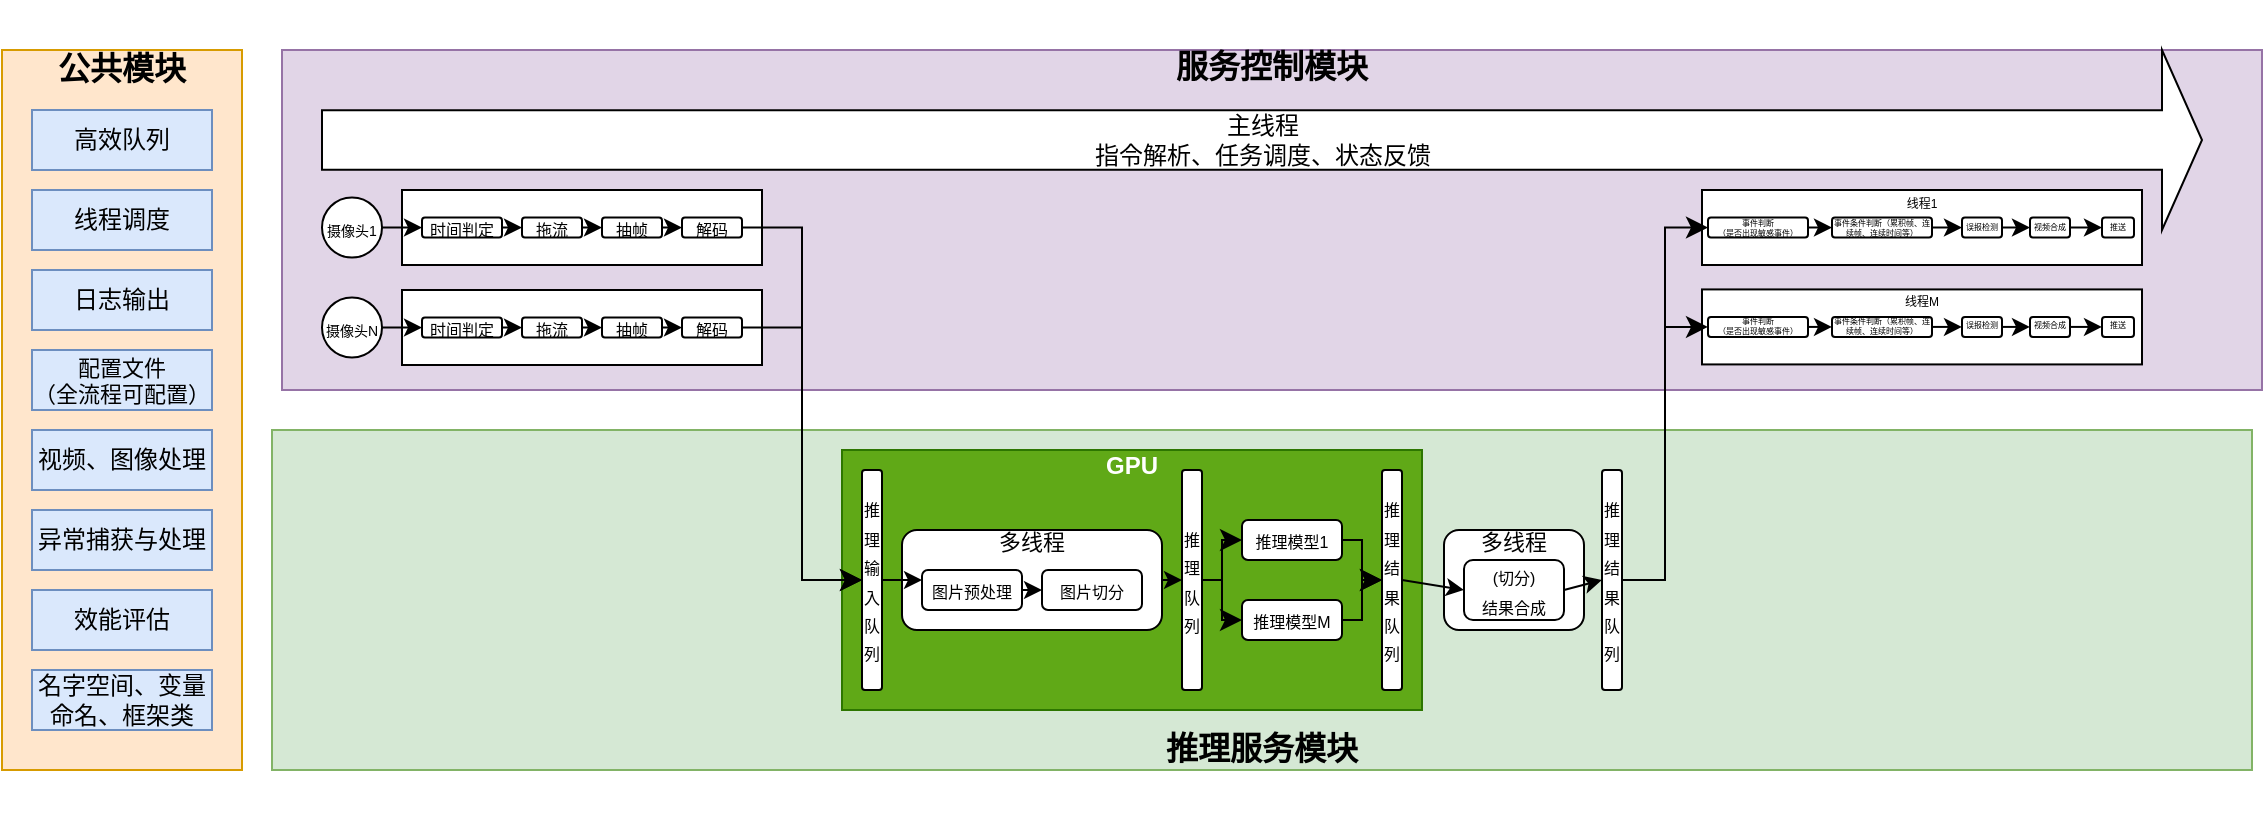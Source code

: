 <mxfile version="24.8.3" pages="7">
  <diagram id="w2qeZQMUbzNvRKJNzQ8I" name="整体业务逻辑">
    <mxGraphModel dx="1461" dy="599" grid="1" gridSize="10" guides="1" tooltips="1" connect="1" arrows="1" fold="1" page="1" pageScale="1" pageWidth="827" pageHeight="1169" math="0" shadow="0">
      <root>
        <mxCell id="0" />
        <mxCell id="1" parent="0" />
        <mxCell id="roDV2Lqs6TCQne0-7yuy-1" value="&lt;h1&gt;&lt;font style=&quot;font-size: 16px;&quot;&gt;公共模块&lt;/font&gt;&lt;/h1&gt;&lt;div&gt;&lt;font style=&quot;font-size: 16px;&quot;&gt;&lt;br&gt;&lt;/font&gt;&lt;/div&gt;&lt;div&gt;&lt;font style=&quot;font-size: 16px;&quot;&gt;&lt;br&gt;&lt;/font&gt;&lt;/div&gt;&lt;div&gt;&lt;font style=&quot;font-size: 16px;&quot;&gt;&lt;br&gt;&lt;/font&gt;&lt;/div&gt;&lt;div&gt;&lt;font style=&quot;font-size: 16px;&quot;&gt;&lt;br&gt;&lt;/font&gt;&lt;/div&gt;&lt;div&gt;&lt;font style=&quot;font-size: 16px;&quot;&gt;&lt;br&gt;&lt;/font&gt;&lt;/div&gt;&lt;div&gt;&lt;font style=&quot;font-size: 16px;&quot;&gt;&lt;br&gt;&lt;/font&gt;&lt;/div&gt;&lt;div&gt;&lt;font style=&quot;font-size: 16px;&quot;&gt;&lt;br&gt;&lt;/font&gt;&lt;/div&gt;&lt;div&gt;&lt;font style=&quot;font-size: 16px;&quot;&gt;&lt;br&gt;&lt;/font&gt;&lt;/div&gt;&lt;div&gt;&lt;font style=&quot;font-size: 16px;&quot;&gt;&lt;br&gt;&lt;/font&gt;&lt;/div&gt;&lt;div&gt;&lt;font style=&quot;font-size: 16px;&quot;&gt;&lt;br&gt;&lt;/font&gt;&lt;/div&gt;&lt;div&gt;&lt;font style=&quot;font-size: 16px;&quot;&gt;&lt;br&gt;&lt;/font&gt;&lt;/div&gt;&lt;div&gt;&lt;font style=&quot;font-size: 16px;&quot;&gt;&lt;br&gt;&lt;/font&gt;&lt;/div&gt;&lt;div&gt;&lt;font style=&quot;font-size: 16px;&quot;&gt;&lt;br&gt;&lt;/font&gt;&lt;/div&gt;&lt;div&gt;&lt;font style=&quot;font-size: 16px;&quot;&gt;&lt;br&gt;&lt;/font&gt;&lt;/div&gt;&lt;div&gt;&lt;font style=&quot;font-size: 16px;&quot;&gt;&lt;br&gt;&lt;/font&gt;&lt;/div&gt;&lt;div&gt;&lt;font style=&quot;font-size: 16px;&quot;&gt;&lt;br&gt;&lt;/font&gt;&lt;/div&gt;&lt;div&gt;&lt;font style=&quot;font-size: 16px;&quot;&gt;&lt;br&gt;&lt;/font&gt;&lt;/div&gt;&lt;div&gt;&lt;font style=&quot;font-size: 16px;&quot;&gt;&lt;br&gt;&lt;/font&gt;&lt;/div&gt;" style="rounded=0;whiteSpace=wrap;html=1;fillColor=#ffe6cc;strokeColor=#d79b00;" parent="1" vertex="1">
          <mxGeometry x="20" y="40" width="120" height="360" as="geometry" />
        </mxCell>
        <mxCell id="9q8gWSaP2Uzxn1LjdBUX-1" value="高效队列" style="whiteSpace=wrap;html=1;fillColor=#dae8fc;strokeColor=#6c8ebf;" parent="1" vertex="1">
          <mxGeometry x="35" y="70" width="90" height="30" as="geometry" />
        </mxCell>
        <mxCell id="9q8gWSaP2Uzxn1LjdBUX-2" value="线程调度" style="whiteSpace=wrap;html=1;fillColor=#dae8fc;strokeColor=#6c8ebf;" parent="1" vertex="1">
          <mxGeometry x="35" y="110" width="90" height="30" as="geometry" />
        </mxCell>
        <mxCell id="9q8gWSaP2Uzxn1LjdBUX-3" value="日志输出" style="whiteSpace=wrap;html=1;fillColor=#dae8fc;strokeColor=#6c8ebf;" parent="1" vertex="1">
          <mxGeometry x="35" y="150" width="90" height="30" as="geometry" />
        </mxCell>
        <mxCell id="9q8gWSaP2Uzxn1LjdBUX-4" value="&lt;font style=&quot;font-size: 11px;&quot;&gt;配置文件&lt;/font&gt;&lt;div style=&quot;font-size: 11px;&quot;&gt;&lt;font style=&quot;font-size: 11px;&quot;&gt;（全流程可配置）&lt;/font&gt;&lt;/div&gt;" style="whiteSpace=wrap;html=1;fillColor=#dae8fc;strokeColor=#6c8ebf;" parent="1" vertex="1">
          <mxGeometry x="35" y="190" width="90" height="30" as="geometry" />
        </mxCell>
        <mxCell id="9q8gWSaP2Uzxn1LjdBUX-5" value="视频、图像处理" style="whiteSpace=wrap;html=1;fillColor=#dae8fc;strokeColor=#6c8ebf;" parent="1" vertex="1">
          <mxGeometry x="35" y="230" width="90" height="30" as="geometry" />
        </mxCell>
        <mxCell id="9q8gWSaP2Uzxn1LjdBUX-6" value="异常捕获与处理" style="whiteSpace=wrap;html=1;fillColor=#dae8fc;strokeColor=#6c8ebf;" parent="1" vertex="1">
          <mxGeometry x="35" y="270" width="90" height="30" as="geometry" />
        </mxCell>
        <mxCell id="9q8gWSaP2Uzxn1LjdBUX-7" value="效能评估" style="whiteSpace=wrap;html=1;fillColor=#dae8fc;strokeColor=#6c8ebf;" parent="1" vertex="1">
          <mxGeometry x="35" y="310" width="90" height="30" as="geometry" />
        </mxCell>
        <mxCell id="9q8gWSaP2Uzxn1LjdBUX-8" value="名字空间、变量命名、框架类" style="whiteSpace=wrap;html=1;fillColor=#dae8fc;strokeColor=#6c8ebf;" parent="1" vertex="1">
          <mxGeometry x="35" y="350" width="90" height="30" as="geometry" />
        </mxCell>
        <mxCell id="9q8gWSaP2Uzxn1LjdBUX-9" value="&lt;h1&gt;&lt;font style=&quot;font-size: 16px;&quot;&gt;服务控制模块&lt;/font&gt;&lt;/h1&gt;&lt;div&gt;&lt;br&gt;&lt;/div&gt;&lt;div&gt;&lt;br&gt;&lt;/div&gt;&lt;div&gt;&lt;br&gt;&lt;/div&gt;&lt;div&gt;&lt;br&gt;&lt;/div&gt;&lt;div&gt;&lt;br&gt;&lt;/div&gt;&lt;div&gt;&lt;br&gt;&lt;/div&gt;&lt;div&gt;&lt;br&gt;&lt;/div&gt;&lt;div&gt;&lt;br&gt;&lt;/div&gt;&lt;div&gt;&lt;br&gt;&lt;/div&gt;&lt;div&gt;&lt;br&gt;&lt;/div&gt;&lt;div&gt;&lt;br&gt;&lt;/div&gt;" style="rounded=0;whiteSpace=wrap;html=1;fillColor=#e1d5e7;strokeColor=#9673a6;" parent="1" vertex="1">
          <mxGeometry x="160" y="40" width="990" height="170" as="geometry" />
        </mxCell>
        <mxCell id="9q8gWSaP2Uzxn1LjdBUX-11" value="&lt;h1&gt;&lt;br&gt;&lt;br&gt;&lt;br&gt;&lt;br&gt;&lt;br&gt;&lt;font style=&quot;font-size: 16px;&quot;&gt;推理服务模块&lt;/font&gt;&lt;/h1&gt;" style="rounded=0;whiteSpace=wrap;html=1;fillColor=#d5e8d4;strokeColor=#82b366;" parent="1" vertex="1">
          <mxGeometry x="155" y="230" width="990" height="170" as="geometry" />
        </mxCell>
        <mxCell id="9q8gWSaP2Uzxn1LjdBUX-12" value="&lt;font style=&quot;font-size: 7px;&quot;&gt;摄像头1&lt;/font&gt;" style="ellipse;whiteSpace=wrap;html=1;aspect=fixed;" parent="1" vertex="1">
          <mxGeometry x="180" y="113.75" width="30" height="30" as="geometry" />
        </mxCell>
        <mxCell id="9q8gWSaP2Uzxn1LjdBUX-14" value="" style="rounded=0;whiteSpace=wrap;html=1;" parent="1" vertex="1">
          <mxGeometry x="220" y="110" width="180" height="37.5" as="geometry" />
        </mxCell>
        <mxCell id="9q8gWSaP2Uzxn1LjdBUX-15" value="&lt;font style=&quot;font-size: 8px;&quot;&gt;时间判定&lt;/font&gt;" style="rounded=1;whiteSpace=wrap;html=1;" parent="1" vertex="1">
          <mxGeometry x="230" y="123.75" width="40" height="10" as="geometry" />
        </mxCell>
        <mxCell id="9q8gWSaP2Uzxn1LjdBUX-16" value="&lt;font style=&quot;font-size: 8px;&quot;&gt;拖流&lt;/font&gt;" style="rounded=1;whiteSpace=wrap;html=1;" parent="1" vertex="1">
          <mxGeometry x="280" y="123.75" width="30" height="10" as="geometry" />
        </mxCell>
        <mxCell id="9q8gWSaP2Uzxn1LjdBUX-17" value="&lt;font style=&quot;font-size: 8px;&quot;&gt;抽帧&lt;/font&gt;" style="rounded=1;whiteSpace=wrap;html=1;" parent="1" vertex="1">
          <mxGeometry x="320" y="123.75" width="30" height="10" as="geometry" />
        </mxCell>
        <mxCell id="9q8gWSaP2Uzxn1LjdBUX-18" value="&lt;font style=&quot;font-size: 8px;&quot;&gt;解码&lt;/font&gt;" style="rounded=1;whiteSpace=wrap;html=1;" parent="1" vertex="1">
          <mxGeometry x="360" y="123.75" width="30" height="10" as="geometry" />
        </mxCell>
        <mxCell id="9q8gWSaP2Uzxn1LjdBUX-19" value="" style="endArrow=classic;html=1;rounded=0;exitX=1;exitY=0.5;exitDx=0;exitDy=0;entryX=0;entryY=0.5;entryDx=0;entryDy=0;" parent="1" source="9q8gWSaP2Uzxn1LjdBUX-12" target="9q8gWSaP2Uzxn1LjdBUX-15" edge="1">
          <mxGeometry width="50" height="50" relative="1" as="geometry">
            <mxPoint x="330" y="203.75" as="sourcePoint" />
            <mxPoint x="380" y="153.75" as="targetPoint" />
          </mxGeometry>
        </mxCell>
        <mxCell id="9q8gWSaP2Uzxn1LjdBUX-20" value="" style="endArrow=classic;html=1;rounded=0;exitX=1;exitY=0.5;exitDx=0;exitDy=0;entryX=0;entryY=0.5;entryDx=0;entryDy=0;" parent="1" source="9q8gWSaP2Uzxn1LjdBUX-15" target="9q8gWSaP2Uzxn1LjdBUX-16" edge="1">
          <mxGeometry width="50" height="50" relative="1" as="geometry">
            <mxPoint x="220" y="138.75" as="sourcePoint" />
            <mxPoint x="240" y="138.75" as="targetPoint" />
          </mxGeometry>
        </mxCell>
        <mxCell id="9q8gWSaP2Uzxn1LjdBUX-22" value="" style="endArrow=classic;html=1;rounded=0;exitX=1;exitY=0.5;exitDx=0;exitDy=0;entryX=0;entryY=0.5;entryDx=0;entryDy=0;" parent="1" source="9q8gWSaP2Uzxn1LjdBUX-16" target="9q8gWSaP2Uzxn1LjdBUX-17" edge="1">
          <mxGeometry width="50" height="50" relative="1" as="geometry">
            <mxPoint x="310" y="173.75" as="sourcePoint" />
            <mxPoint x="360" y="123.75" as="targetPoint" />
          </mxGeometry>
        </mxCell>
        <mxCell id="9q8gWSaP2Uzxn1LjdBUX-23" value="" style="endArrow=classic;html=1;rounded=0;exitX=1;exitY=0.5;exitDx=0;exitDy=0;entryX=0;entryY=0.5;entryDx=0;entryDy=0;" parent="1" source="9q8gWSaP2Uzxn1LjdBUX-17" target="9q8gWSaP2Uzxn1LjdBUX-18" edge="1">
          <mxGeometry width="50" height="50" relative="1" as="geometry">
            <mxPoint x="360" y="213.75" as="sourcePoint" />
            <mxPoint x="410" y="163.75" as="targetPoint" />
          </mxGeometry>
        </mxCell>
        <mxCell id="9q8gWSaP2Uzxn1LjdBUX-33" value="&lt;font style=&quot;font-size: 7px;&quot;&gt;摄像头N&lt;/font&gt;" style="ellipse;whiteSpace=wrap;html=1;aspect=fixed;" parent="1" vertex="1">
          <mxGeometry x="180" y="163.75" width="30" height="30" as="geometry" />
        </mxCell>
        <mxCell id="9q8gWSaP2Uzxn1LjdBUX-34" value="" style="rounded=0;whiteSpace=wrap;html=1;" parent="1" vertex="1">
          <mxGeometry x="220" y="160" width="180" height="37.5" as="geometry" />
        </mxCell>
        <mxCell id="9q8gWSaP2Uzxn1LjdBUX-35" value="&lt;font style=&quot;font-size: 8px;&quot;&gt;时间判定&lt;/font&gt;" style="rounded=1;whiteSpace=wrap;html=1;" parent="1" vertex="1">
          <mxGeometry x="230" y="173.75" width="40" height="10" as="geometry" />
        </mxCell>
        <mxCell id="9q8gWSaP2Uzxn1LjdBUX-36" value="&lt;font style=&quot;font-size: 8px;&quot;&gt;拖流&lt;/font&gt;" style="rounded=1;whiteSpace=wrap;html=1;" parent="1" vertex="1">
          <mxGeometry x="280" y="173.75" width="30" height="10" as="geometry" />
        </mxCell>
        <mxCell id="9q8gWSaP2Uzxn1LjdBUX-37" value="&lt;font style=&quot;font-size: 8px;&quot;&gt;抽帧&lt;/font&gt;" style="rounded=1;whiteSpace=wrap;html=1;" parent="1" vertex="1">
          <mxGeometry x="320" y="173.75" width="30" height="10" as="geometry" />
        </mxCell>
        <mxCell id="9q8gWSaP2Uzxn1LjdBUX-38" value="&lt;font style=&quot;font-size: 8px;&quot;&gt;解码&lt;/font&gt;" style="rounded=1;whiteSpace=wrap;html=1;" parent="1" vertex="1">
          <mxGeometry x="360" y="173.75" width="30" height="10" as="geometry" />
        </mxCell>
        <mxCell id="9q8gWSaP2Uzxn1LjdBUX-39" value="" style="endArrow=classic;html=1;rounded=0;exitX=1;exitY=0.5;exitDx=0;exitDy=0;entryX=0;entryY=0.5;entryDx=0;entryDy=0;" parent="1" source="9q8gWSaP2Uzxn1LjdBUX-33" target="9q8gWSaP2Uzxn1LjdBUX-35" edge="1">
          <mxGeometry width="50" height="50" relative="1" as="geometry">
            <mxPoint x="410" y="190" as="sourcePoint" />
            <mxPoint x="460" y="140" as="targetPoint" />
          </mxGeometry>
        </mxCell>
        <mxCell id="9q8gWSaP2Uzxn1LjdBUX-40" value="" style="endArrow=classic;html=1;rounded=0;exitX=1;exitY=0.5;exitDx=0;exitDy=0;entryX=0;entryY=0.5;entryDx=0;entryDy=0;" parent="1" source="9q8gWSaP2Uzxn1LjdBUX-37" target="9q8gWSaP2Uzxn1LjdBUX-38" edge="1">
          <mxGeometry width="50" height="50" relative="1" as="geometry">
            <mxPoint x="410" y="180" as="sourcePoint" />
            <mxPoint x="460" y="130" as="targetPoint" />
          </mxGeometry>
        </mxCell>
        <mxCell id="9q8gWSaP2Uzxn1LjdBUX-41" value="" style="endArrow=classic;html=1;rounded=0;exitX=1;exitY=0.5;exitDx=0;exitDy=0;entryX=0;entryY=0.5;entryDx=0;entryDy=0;" parent="1" source="9q8gWSaP2Uzxn1LjdBUX-36" target="9q8gWSaP2Uzxn1LjdBUX-37" edge="1">
          <mxGeometry width="50" height="50" relative="1" as="geometry">
            <mxPoint x="420" y="180" as="sourcePoint" />
            <mxPoint x="470" y="130" as="targetPoint" />
          </mxGeometry>
        </mxCell>
        <mxCell id="9q8gWSaP2Uzxn1LjdBUX-42" value="" style="endArrow=classic;html=1;rounded=0;exitX=1;exitY=0.5;exitDx=0;exitDy=0;entryX=0;entryY=0.5;entryDx=0;entryDy=0;" parent="1" source="9q8gWSaP2Uzxn1LjdBUX-35" target="9q8gWSaP2Uzxn1LjdBUX-36" edge="1">
          <mxGeometry width="50" height="50" relative="1" as="geometry">
            <mxPoint x="420" y="160" as="sourcePoint" />
            <mxPoint x="470" y="110" as="targetPoint" />
          </mxGeometry>
        </mxCell>
        <mxCell id="9q8gWSaP2Uzxn1LjdBUX-43" value="&lt;b&gt;GPU&lt;/b&gt;&lt;div&gt;&lt;b&gt;&lt;br&gt;&lt;/b&gt;&lt;/div&gt;&lt;div&gt;&lt;b&gt;&lt;br&gt;&lt;/b&gt;&lt;/div&gt;&lt;div&gt;&lt;b&gt;&lt;br&gt;&lt;/b&gt;&lt;/div&gt;&lt;div&gt;&lt;b&gt;&lt;br&gt;&lt;/b&gt;&lt;/div&gt;&lt;div&gt;&lt;b&gt;&lt;br&gt;&lt;/b&gt;&lt;/div&gt;&lt;div&gt;&lt;b&gt;&lt;br&gt;&lt;/b&gt;&lt;/div&gt;&lt;div&gt;&lt;b&gt;&lt;br&gt;&lt;/b&gt;&lt;/div&gt;&lt;div&gt;&lt;br&gt;&lt;/div&gt;" style="rounded=0;whiteSpace=wrap;html=1;fillColor=#60a917;fontColor=#ffffff;strokeColor=#2D7600;" parent="1" vertex="1">
          <mxGeometry x="440" y="240" width="290" height="130" as="geometry" />
        </mxCell>
        <mxCell id="9q8gWSaP2Uzxn1LjdBUX-44" value="&lt;font style=&quot;font-size: 8px;&quot;&gt;推&lt;/font&gt;&lt;div&gt;&lt;font style=&quot;font-size: 8px;&quot;&gt;理&lt;/font&gt;&lt;/div&gt;&lt;div&gt;&lt;font style=&quot;font-size: 8px;&quot;&gt;输&lt;/font&gt;&lt;/div&gt;&lt;div&gt;&lt;font style=&quot;font-size: 8px;&quot;&gt;入&lt;/font&gt;&lt;/div&gt;&lt;div&gt;&lt;font style=&quot;font-size: 8px;&quot;&gt;队&lt;/font&gt;&lt;/div&gt;&lt;div&gt;&lt;font style=&quot;font-size: 8px;&quot;&gt;列&lt;/font&gt;&lt;/div&gt;" style="rounded=1;whiteSpace=wrap;html=1;" parent="1" vertex="1">
          <mxGeometry x="450" y="250" width="10" height="110" as="geometry" />
        </mxCell>
        <mxCell id="9q8gWSaP2Uzxn1LjdBUX-45" value="&lt;font style=&quot;font-size: 11px;&quot;&gt;多线程&lt;/font&gt;&lt;div style=&quot;font-size: 11px;&quot;&gt;&lt;font style=&quot;font-size: 11px;&quot;&gt;&lt;br&gt;&lt;/font&gt;&lt;/div&gt;&lt;div style=&quot;font-size: 11px;&quot;&gt;&lt;font style=&quot;font-size: 11px;&quot;&gt;&lt;br&gt;&lt;/font&gt;&lt;/div&gt;&lt;div style=&quot;font-size: 11px;&quot;&gt;&lt;br&gt;&lt;/div&gt;" style="rounded=1;whiteSpace=wrap;html=1;" parent="1" vertex="1">
          <mxGeometry x="470" y="280" width="130" height="50" as="geometry" />
        </mxCell>
        <mxCell id="9q8gWSaP2Uzxn1LjdBUX-46" value="&lt;font style=&quot;font-size: 8px;&quot;&gt;图片预处理&lt;/font&gt;" style="rounded=1;whiteSpace=wrap;html=1;" parent="1" vertex="1">
          <mxGeometry x="480" y="300" width="50" height="20" as="geometry" />
        </mxCell>
        <mxCell id="9q8gWSaP2Uzxn1LjdBUX-47" value="&lt;font style=&quot;font-size: 8px;&quot;&gt;图片切分&lt;/font&gt;" style="rounded=1;whiteSpace=wrap;html=1;" parent="1" vertex="1">
          <mxGeometry x="540" y="300" width="50" height="20" as="geometry" />
        </mxCell>
        <mxCell id="9q8gWSaP2Uzxn1LjdBUX-48" value="&lt;span style=&quot;font-size: 8px;&quot;&gt;推理队&lt;/span&gt;&lt;br&gt;&lt;div&gt;&lt;font style=&quot;font-size: 8px;&quot;&gt;列&lt;/font&gt;&lt;/div&gt;" style="rounded=1;whiteSpace=wrap;html=1;" parent="1" vertex="1">
          <mxGeometry x="610" y="250" width="10" height="110" as="geometry" />
        </mxCell>
        <mxCell id="9q8gWSaP2Uzxn1LjdBUX-49" value="&lt;font style=&quot;font-size: 8px;&quot;&gt;推理模型1&lt;/font&gt;" style="rounded=1;whiteSpace=wrap;html=1;" parent="1" vertex="1">
          <mxGeometry x="640" y="275" width="50" height="20" as="geometry" />
        </mxCell>
        <mxCell id="9q8gWSaP2Uzxn1LjdBUX-50" value="&lt;font style=&quot;font-size: 8px;&quot;&gt;推理模型M&lt;/font&gt;" style="rounded=1;whiteSpace=wrap;html=1;" parent="1" vertex="1">
          <mxGeometry x="640" y="315" width="50" height="20" as="geometry" />
        </mxCell>
        <mxCell id="9q8gWSaP2Uzxn1LjdBUX-51" value="&lt;span style=&quot;font-size: 8px;&quot;&gt;推理结果队列&lt;/span&gt;" style="rounded=1;whiteSpace=wrap;html=1;" parent="1" vertex="1">
          <mxGeometry x="710" y="250" width="10" height="110" as="geometry" />
        </mxCell>
        <mxCell id="9q8gWSaP2Uzxn1LjdBUX-52" value="&lt;font style=&quot;font-size: 11px;&quot;&gt;多线程&lt;/font&gt;&lt;div style=&quot;font-size: 11px;&quot;&gt;&lt;font style=&quot;font-size: 11px;&quot;&gt;&lt;br&gt;&lt;/font&gt;&lt;/div&gt;&lt;div style=&quot;font-size: 11px;&quot;&gt;&lt;font style=&quot;font-size: 11px;&quot;&gt;&lt;br&gt;&lt;/font&gt;&lt;/div&gt;&lt;div style=&quot;font-size: 11px;&quot;&gt;&lt;br&gt;&lt;/div&gt;" style="rounded=1;whiteSpace=wrap;html=1;" parent="1" vertex="1">
          <mxGeometry x="741" y="280" width="70" height="50" as="geometry" />
        </mxCell>
        <mxCell id="9q8gWSaP2Uzxn1LjdBUX-53" value="&lt;span style=&quot;font-size: 8px; background-color: initial;&quot;&gt;(切分)&lt;/span&gt;&lt;div&gt;&lt;span style=&quot;font-size: 8px; background-color: initial;&quot;&gt;结果合成&lt;/span&gt;&lt;/div&gt;" style="rounded=1;whiteSpace=wrap;html=1;" parent="1" vertex="1">
          <mxGeometry x="751" y="295" width="50" height="30" as="geometry" />
        </mxCell>
        <mxCell id="9q8gWSaP2Uzxn1LjdBUX-54" value="&lt;span style=&quot;font-size: 8px;&quot;&gt;推理结果队列&lt;/span&gt;" style="rounded=1;whiteSpace=wrap;html=1;" parent="1" vertex="1">
          <mxGeometry x="820" y="250" width="10" height="110" as="geometry" />
        </mxCell>
        <mxCell id="9q8gWSaP2Uzxn1LjdBUX-55" value="" style="edgeStyle=elbowEdgeStyle;elbow=horizontal;endArrow=classic;html=1;curved=0;rounded=0;endSize=8;startSize=8;exitX=1;exitY=0.5;exitDx=0;exitDy=0;entryX=0;entryY=0.5;entryDx=0;entryDy=0;" parent="1" source="9q8gWSaP2Uzxn1LjdBUX-18" target="9q8gWSaP2Uzxn1LjdBUX-44" edge="1">
          <mxGeometry width="50" height="50" relative="1" as="geometry">
            <mxPoint x="430" y="190" as="sourcePoint" />
            <mxPoint x="480" y="140" as="targetPoint" />
          </mxGeometry>
        </mxCell>
        <mxCell id="9q8gWSaP2Uzxn1LjdBUX-56" value="" style="edgeStyle=elbowEdgeStyle;elbow=horizontal;endArrow=classic;html=1;curved=0;rounded=0;endSize=8;startSize=8;exitX=1;exitY=0.5;exitDx=0;exitDy=0;entryX=0;entryY=0.5;entryDx=0;entryDy=0;" parent="1" source="9q8gWSaP2Uzxn1LjdBUX-38" target="9q8gWSaP2Uzxn1LjdBUX-44" edge="1">
          <mxGeometry width="50" height="50" relative="1" as="geometry">
            <mxPoint x="460" y="180" as="sourcePoint" />
            <mxPoint x="510" y="130" as="targetPoint" />
          </mxGeometry>
        </mxCell>
        <mxCell id="9q8gWSaP2Uzxn1LjdBUX-57" value="" style="endArrow=classic;html=1;rounded=0;exitX=1;exitY=0.5;exitDx=0;exitDy=0;entryX=0;entryY=0.25;entryDx=0;entryDy=0;" parent="1" source="9q8gWSaP2Uzxn1LjdBUX-44" target="9q8gWSaP2Uzxn1LjdBUX-46" edge="1">
          <mxGeometry width="50" height="50" relative="1" as="geometry">
            <mxPoint x="460" y="200" as="sourcePoint" />
            <mxPoint x="510" y="150" as="targetPoint" />
          </mxGeometry>
        </mxCell>
        <mxCell id="9q8gWSaP2Uzxn1LjdBUX-58" value="" style="endArrow=classic;html=1;rounded=0;exitX=1;exitY=0.5;exitDx=0;exitDy=0;entryX=0;entryY=0.5;entryDx=0;entryDy=0;" parent="1" source="9q8gWSaP2Uzxn1LjdBUX-46" target="9q8gWSaP2Uzxn1LjdBUX-47" edge="1">
          <mxGeometry width="50" height="50" relative="1" as="geometry">
            <mxPoint x="550" y="190" as="sourcePoint" />
            <mxPoint x="600" y="140" as="targetPoint" />
          </mxGeometry>
        </mxCell>
        <mxCell id="9q8gWSaP2Uzxn1LjdBUX-59" value="" style="endArrow=classic;html=1;rounded=0;entryX=0;entryY=0.5;entryDx=0;entryDy=0;exitX=1;exitY=0.5;exitDx=0;exitDy=0;" parent="1" source="9q8gWSaP2Uzxn1LjdBUX-45" target="9q8gWSaP2Uzxn1LjdBUX-48" edge="1">
          <mxGeometry width="50" height="50" relative="1" as="geometry">
            <mxPoint x="780" y="210" as="sourcePoint" />
            <mxPoint x="830" y="160" as="targetPoint" />
          </mxGeometry>
        </mxCell>
        <mxCell id="9q8gWSaP2Uzxn1LjdBUX-60" value="" style="edgeStyle=elbowEdgeStyle;elbow=horizontal;endArrow=classic;html=1;curved=0;rounded=0;endSize=8;startSize=8;exitX=1;exitY=0.5;exitDx=0;exitDy=0;entryX=0;entryY=0.5;entryDx=0;entryDy=0;" parent="1" source="9q8gWSaP2Uzxn1LjdBUX-48" target="9q8gWSaP2Uzxn1LjdBUX-49" edge="1">
          <mxGeometry width="50" height="50" relative="1" as="geometry">
            <mxPoint x="790" y="220" as="sourcePoint" />
            <mxPoint x="840" y="170" as="targetPoint" />
          </mxGeometry>
        </mxCell>
        <mxCell id="9q8gWSaP2Uzxn1LjdBUX-61" value="" style="edgeStyle=elbowEdgeStyle;elbow=horizontal;endArrow=classic;html=1;curved=0;rounded=0;endSize=8;startSize=8;exitX=1;exitY=0.5;exitDx=0;exitDy=0;entryX=0;entryY=0.5;entryDx=0;entryDy=0;" parent="1" source="9q8gWSaP2Uzxn1LjdBUX-48" target="9q8gWSaP2Uzxn1LjdBUX-50" edge="1">
          <mxGeometry width="50" height="50" relative="1" as="geometry">
            <mxPoint x="790" y="220" as="sourcePoint" />
            <mxPoint x="840" y="170" as="targetPoint" />
          </mxGeometry>
        </mxCell>
        <mxCell id="9q8gWSaP2Uzxn1LjdBUX-62" value="" style="edgeStyle=elbowEdgeStyle;elbow=horizontal;endArrow=classic;html=1;curved=0;rounded=0;endSize=8;startSize=8;exitX=1;exitY=0.5;exitDx=0;exitDy=0;entryX=0;entryY=0.5;entryDx=0;entryDy=0;" parent="1" source="9q8gWSaP2Uzxn1LjdBUX-49" target="9q8gWSaP2Uzxn1LjdBUX-51" edge="1">
          <mxGeometry width="50" height="50" relative="1" as="geometry">
            <mxPoint x="790" y="210" as="sourcePoint" />
            <mxPoint x="840" y="160" as="targetPoint" />
          </mxGeometry>
        </mxCell>
        <mxCell id="9q8gWSaP2Uzxn1LjdBUX-63" value="" style="edgeStyle=elbowEdgeStyle;elbow=horizontal;endArrow=classic;html=1;curved=0;rounded=0;endSize=8;startSize=8;exitX=1;exitY=0.5;exitDx=0;exitDy=0;entryX=0;entryY=0.5;entryDx=0;entryDy=0;" parent="1" source="9q8gWSaP2Uzxn1LjdBUX-50" target="9q8gWSaP2Uzxn1LjdBUX-51" edge="1">
          <mxGeometry width="50" height="50" relative="1" as="geometry">
            <mxPoint x="790" y="220" as="sourcePoint" />
            <mxPoint x="840" y="170" as="targetPoint" />
          </mxGeometry>
        </mxCell>
        <mxCell id="9q8gWSaP2Uzxn1LjdBUX-64" value="" style="endArrow=classic;html=1;rounded=0;exitX=1;exitY=0.5;exitDx=0;exitDy=0;entryX=0;entryY=0.5;entryDx=0;entryDy=0;" parent="1" source="9q8gWSaP2Uzxn1LjdBUX-51" target="9q8gWSaP2Uzxn1LjdBUX-53" edge="1">
          <mxGeometry width="50" height="50" relative="1" as="geometry">
            <mxPoint x="810" y="220" as="sourcePoint" />
            <mxPoint x="860" y="170" as="targetPoint" />
          </mxGeometry>
        </mxCell>
        <mxCell id="9q8gWSaP2Uzxn1LjdBUX-65" value="" style="endArrow=classic;html=1;rounded=0;exitX=1;exitY=0.5;exitDx=0;exitDy=0;entryX=0;entryY=0.5;entryDx=0;entryDy=0;" parent="1" source="9q8gWSaP2Uzxn1LjdBUX-53" target="9q8gWSaP2Uzxn1LjdBUX-54" edge="1">
          <mxGeometry width="50" height="50" relative="1" as="geometry">
            <mxPoint x="770" y="220" as="sourcePoint" />
            <mxPoint x="820" y="170" as="targetPoint" />
          </mxGeometry>
        </mxCell>
        <mxCell id="9q8gWSaP2Uzxn1LjdBUX-66" value="&lt;font style=&quot;font-size: 6px;&quot;&gt;线程1&lt;/font&gt;&lt;div&gt;&lt;font style=&quot;font-size: 6px;&quot;&gt;&lt;br&gt;&lt;/font&gt;&lt;/div&gt;&lt;div&gt;&lt;font style=&quot;font-size: 6px;&quot;&gt;&lt;br&gt;&lt;/font&gt;&lt;/div&gt;" style="rounded=0;whiteSpace=wrap;html=1;" parent="1" vertex="1">
          <mxGeometry x="870" y="110" width="220" height="37.5" as="geometry" />
        </mxCell>
        <mxCell id="9q8gWSaP2Uzxn1LjdBUX-67" value="&lt;font style=&quot;font-size: 4px;&quot;&gt;事件判断&lt;/font&gt;&lt;div style=&quot;font-size: 4px;&quot;&gt;&lt;font style=&quot;font-size: 4px;&quot;&gt;（是否出现敏感事件）&lt;/font&gt;&lt;/div&gt;" style="rounded=1;whiteSpace=wrap;html=1;fontSize=4;" parent="1" vertex="1">
          <mxGeometry x="873" y="123.75" width="50" height="10" as="geometry" />
        </mxCell>
        <mxCell id="9q8gWSaP2Uzxn1LjdBUX-68" value="&lt;font style=&quot;font-size: 4px;&quot;&gt;事件条件判断&lt;/font&gt;&lt;span style=&quot;background-color: initial;&quot;&gt;（累积帧、连续帧、连续时间等）&lt;/span&gt;" style="rounded=1;whiteSpace=wrap;html=1;fontSize=4;" parent="1" vertex="1">
          <mxGeometry x="935" y="123.75" width="50" height="10" as="geometry" />
        </mxCell>
        <mxCell id="9q8gWSaP2Uzxn1LjdBUX-69" style="edgeStyle=orthogonalEdgeStyle;rounded=0;orthogonalLoop=1;jettySize=auto;html=1;exitX=0.5;exitY=1;exitDx=0;exitDy=0;" parent="1" source="9q8gWSaP2Uzxn1LjdBUX-66" target="9q8gWSaP2Uzxn1LjdBUX-66" edge="1">
          <mxGeometry relative="1" as="geometry" />
        </mxCell>
        <mxCell id="9q8gWSaP2Uzxn1LjdBUX-70" value="" style="endArrow=classic;html=1;rounded=0;exitX=1;exitY=0.5;exitDx=0;exitDy=0;entryX=0;entryY=0.5;entryDx=0;entryDy=0;" parent="1" source="9q8gWSaP2Uzxn1LjdBUX-67" target="9q8gWSaP2Uzxn1LjdBUX-68" edge="1">
          <mxGeometry width="50" height="50" relative="1" as="geometry">
            <mxPoint x="920" y="210" as="sourcePoint" />
            <mxPoint x="970" y="160" as="targetPoint" />
          </mxGeometry>
        </mxCell>
        <mxCell id="9q8gWSaP2Uzxn1LjdBUX-71" value="误报检测" style="rounded=1;whiteSpace=wrap;html=1;fontSize=4;" parent="1" vertex="1">
          <mxGeometry x="1000" y="123.75" width="20" height="10" as="geometry" />
        </mxCell>
        <mxCell id="9q8gWSaP2Uzxn1LjdBUX-72" value="" style="endArrow=classic;html=1;rounded=0;exitX=1;exitY=0.5;exitDx=0;exitDy=0;entryX=0;entryY=0.5;entryDx=0;entryDy=0;" parent="1" source="9q8gWSaP2Uzxn1LjdBUX-68" target="9q8gWSaP2Uzxn1LjdBUX-71" edge="1">
          <mxGeometry width="50" height="50" relative="1" as="geometry">
            <mxPoint x="980" y="230" as="sourcePoint" />
            <mxPoint x="1030" y="180" as="targetPoint" />
          </mxGeometry>
        </mxCell>
        <mxCell id="9q8gWSaP2Uzxn1LjdBUX-73" value="视频合成" style="rounded=1;whiteSpace=wrap;html=1;fontSize=4;" parent="1" vertex="1">
          <mxGeometry x="1034" y="123.75" width="20" height="10" as="geometry" />
        </mxCell>
        <mxCell id="9q8gWSaP2Uzxn1LjdBUX-74" value="" style="endArrow=classic;html=1;rounded=0;exitX=1;exitY=0.5;exitDx=0;exitDy=0;entryX=0;entryY=0.5;entryDx=0;entryDy=0;" parent="1" source="9q8gWSaP2Uzxn1LjdBUX-71" target="9q8gWSaP2Uzxn1LjdBUX-73" edge="1">
          <mxGeometry width="50" height="50" relative="1" as="geometry">
            <mxPoint x="1030" y="210" as="sourcePoint" />
            <mxPoint x="1080" y="160" as="targetPoint" />
          </mxGeometry>
        </mxCell>
        <mxCell id="9q8gWSaP2Uzxn1LjdBUX-75" value="推送" style="rounded=1;whiteSpace=wrap;html=1;fontSize=4;" parent="1" vertex="1">
          <mxGeometry x="1070" y="123.75" width="16" height="10" as="geometry" />
        </mxCell>
        <mxCell id="9q8gWSaP2Uzxn1LjdBUX-77" value="" style="endArrow=classic;html=1;rounded=0;exitX=1;exitY=0.5;exitDx=0;exitDy=0;entryX=0;entryY=0.5;entryDx=0;entryDy=0;" parent="1" source="9q8gWSaP2Uzxn1LjdBUX-73" target="9q8gWSaP2Uzxn1LjdBUX-75" edge="1">
          <mxGeometry width="50" height="50" relative="1" as="geometry">
            <mxPoint x="1070" y="220" as="sourcePoint" />
            <mxPoint x="1120" y="170" as="targetPoint" />
          </mxGeometry>
        </mxCell>
        <mxCell id="9q8gWSaP2Uzxn1LjdBUX-78" value="&lt;font style=&quot;font-size: 6px;&quot;&gt;线程M&lt;/font&gt;&lt;div&gt;&lt;font style=&quot;font-size: 6px;&quot;&gt;&lt;br&gt;&lt;/font&gt;&lt;/div&gt;&lt;div&gt;&lt;font style=&quot;font-size: 6px;&quot;&gt;&lt;br&gt;&lt;/font&gt;&lt;/div&gt;" style="rounded=0;whiteSpace=wrap;html=1;" parent="1" vertex="1">
          <mxGeometry x="870" y="159.71" width="220" height="37.5" as="geometry" />
        </mxCell>
        <mxCell id="9q8gWSaP2Uzxn1LjdBUX-79" value="&lt;font style=&quot;font-size: 4px;&quot;&gt;事件判断&lt;/font&gt;&lt;div style=&quot;font-size: 4px;&quot;&gt;&lt;font style=&quot;font-size: 4px;&quot;&gt;（是否出现敏感事件）&lt;/font&gt;&lt;/div&gt;" style="rounded=1;whiteSpace=wrap;html=1;fontSize=4;" parent="1" vertex="1">
          <mxGeometry x="873" y="173.46" width="50" height="10" as="geometry" />
        </mxCell>
        <mxCell id="9q8gWSaP2Uzxn1LjdBUX-80" value="&lt;font style=&quot;font-size: 4px;&quot;&gt;事件条件判断&lt;/font&gt;&lt;span style=&quot;background-color: initial;&quot;&gt;（累积帧、连续帧、连续时间等）&lt;/span&gt;" style="rounded=1;whiteSpace=wrap;html=1;fontSize=4;" parent="1" vertex="1">
          <mxGeometry x="935" y="173.46" width="50" height="10" as="geometry" />
        </mxCell>
        <mxCell id="9q8gWSaP2Uzxn1LjdBUX-81" style="edgeStyle=orthogonalEdgeStyle;rounded=0;orthogonalLoop=1;jettySize=auto;html=1;exitX=0.5;exitY=1;exitDx=0;exitDy=0;" parent="1" source="9q8gWSaP2Uzxn1LjdBUX-78" target="9q8gWSaP2Uzxn1LjdBUX-78" edge="1">
          <mxGeometry relative="1" as="geometry" />
        </mxCell>
        <mxCell id="9q8gWSaP2Uzxn1LjdBUX-82" value="" style="endArrow=classic;html=1;rounded=0;exitX=1;exitY=0.5;exitDx=0;exitDy=0;entryX=0;entryY=0.5;entryDx=0;entryDy=0;" parent="1" source="9q8gWSaP2Uzxn1LjdBUX-79" target="9q8gWSaP2Uzxn1LjdBUX-80" edge="1">
          <mxGeometry width="50" height="50" relative="1" as="geometry">
            <mxPoint x="920" y="259.71" as="sourcePoint" />
            <mxPoint x="970" y="209.71" as="targetPoint" />
          </mxGeometry>
        </mxCell>
        <mxCell id="9q8gWSaP2Uzxn1LjdBUX-83" value="误报检测" style="rounded=1;whiteSpace=wrap;html=1;fontSize=4;" parent="1" vertex="1">
          <mxGeometry x="1000" y="173.46" width="20" height="10" as="geometry" />
        </mxCell>
        <mxCell id="9q8gWSaP2Uzxn1LjdBUX-84" value="" style="endArrow=classic;html=1;rounded=0;exitX=1;exitY=0.5;exitDx=0;exitDy=0;entryX=0;entryY=0.5;entryDx=0;entryDy=0;" parent="1" source="9q8gWSaP2Uzxn1LjdBUX-80" target="9q8gWSaP2Uzxn1LjdBUX-83" edge="1">
          <mxGeometry width="50" height="50" relative="1" as="geometry">
            <mxPoint x="980" y="279.71" as="sourcePoint" />
            <mxPoint x="1030" y="229.71" as="targetPoint" />
          </mxGeometry>
        </mxCell>
        <mxCell id="9q8gWSaP2Uzxn1LjdBUX-85" value="视频合成" style="rounded=1;whiteSpace=wrap;html=1;fontSize=4;" parent="1" vertex="1">
          <mxGeometry x="1034" y="173.46" width="20" height="10" as="geometry" />
        </mxCell>
        <mxCell id="9q8gWSaP2Uzxn1LjdBUX-86" value="" style="endArrow=classic;html=1;rounded=0;exitX=1;exitY=0.5;exitDx=0;exitDy=0;entryX=0;entryY=0.5;entryDx=0;entryDy=0;" parent="1" source="9q8gWSaP2Uzxn1LjdBUX-83" target="9q8gWSaP2Uzxn1LjdBUX-85" edge="1">
          <mxGeometry width="50" height="50" relative="1" as="geometry">
            <mxPoint x="1030" y="259.71" as="sourcePoint" />
            <mxPoint x="1080" y="209.71" as="targetPoint" />
          </mxGeometry>
        </mxCell>
        <mxCell id="9q8gWSaP2Uzxn1LjdBUX-87" value="推送" style="rounded=1;whiteSpace=wrap;html=1;fontSize=4;" parent="1" vertex="1">
          <mxGeometry x="1070" y="173.46" width="16" height="10" as="geometry" />
        </mxCell>
        <mxCell id="9q8gWSaP2Uzxn1LjdBUX-88" value="" style="endArrow=classic;html=1;rounded=0;exitX=1;exitY=0.5;exitDx=0;exitDy=0;entryX=0;entryY=0.5;entryDx=0;entryDy=0;" parent="1" source="9q8gWSaP2Uzxn1LjdBUX-85" target="9q8gWSaP2Uzxn1LjdBUX-87" edge="1">
          <mxGeometry width="50" height="50" relative="1" as="geometry">
            <mxPoint x="1070" y="269.71" as="sourcePoint" />
            <mxPoint x="1120" y="219.71" as="targetPoint" />
          </mxGeometry>
        </mxCell>
        <mxCell id="9q8gWSaP2Uzxn1LjdBUX-89" value="" style="edgeStyle=elbowEdgeStyle;elbow=horizontal;endArrow=classic;html=1;curved=0;rounded=0;endSize=8;startSize=8;exitX=1;exitY=0.5;exitDx=0;exitDy=0;entryX=0;entryY=0.5;entryDx=0;entryDy=0;" parent="1" source="9q8gWSaP2Uzxn1LjdBUX-54" target="9q8gWSaP2Uzxn1LjdBUX-67" edge="1">
          <mxGeometry width="50" height="50" relative="1" as="geometry">
            <mxPoint x="990" y="330" as="sourcePoint" />
            <mxPoint x="1040" y="280" as="targetPoint" />
          </mxGeometry>
        </mxCell>
        <mxCell id="9q8gWSaP2Uzxn1LjdBUX-90" value="" style="edgeStyle=elbowEdgeStyle;elbow=horizontal;endArrow=classic;html=1;curved=0;rounded=0;endSize=8;startSize=8;exitX=1;exitY=0.5;exitDx=0;exitDy=0;entryX=0;entryY=0.5;entryDx=0;entryDy=0;" parent="1" source="9q8gWSaP2Uzxn1LjdBUX-54" target="9q8gWSaP2Uzxn1LjdBUX-79" edge="1">
          <mxGeometry width="50" height="50" relative="1" as="geometry">
            <mxPoint x="1000" y="320" as="sourcePoint" />
            <mxPoint x="1050" y="270" as="targetPoint" />
          </mxGeometry>
        </mxCell>
        <mxCell id="9q8gWSaP2Uzxn1LjdBUX-95" value="主线程&lt;div&gt;指令解析、任务调度、状态反馈&lt;/div&gt;" style="html=1;shadow=0;dashed=0;align=center;verticalAlign=middle;shape=mxgraph.arrows2.arrow;dy=0.67;dx=20;notch=0;" parent="1" vertex="1">
          <mxGeometry x="180" y="40" width="940" height="90" as="geometry" />
        </mxCell>
      </root>
    </mxGraphModel>
  </diagram>
  <diagram id="QAxBpsBHokPKqvRERCJ9" name="整体业务逻辑-更新">
    <mxGraphModel dx="1145" dy="576" grid="1" gridSize="10" guides="1" tooltips="1" connect="1" arrows="1" fold="1" page="1" pageScale="1" pageWidth="827" pageHeight="1169" math="0" shadow="0">
      <root>
        <mxCell id="0" />
        <mxCell id="1" parent="0" />
        <mxCell id="Yn7H1OpJdajgQYMEkfbr-1" value="&lt;h1&gt;&lt;font style=&quot;font-size: 16px;&quot;&gt;公共模块&lt;/font&gt;&lt;/h1&gt;&lt;div&gt;&lt;font style=&quot;font-size: 16px;&quot;&gt;&lt;br&gt;&lt;/font&gt;&lt;/div&gt;&lt;div&gt;&lt;font style=&quot;font-size: 16px;&quot;&gt;&lt;br&gt;&lt;/font&gt;&lt;/div&gt;&lt;div&gt;&lt;font style=&quot;font-size: 16px;&quot;&gt;&lt;br&gt;&lt;/font&gt;&lt;/div&gt;&lt;div&gt;&lt;font style=&quot;font-size: 16px;&quot;&gt;&lt;br&gt;&lt;/font&gt;&lt;/div&gt;&lt;div&gt;&lt;font style=&quot;font-size: 16px;&quot;&gt;&lt;br&gt;&lt;/font&gt;&lt;/div&gt;&lt;div&gt;&lt;font style=&quot;font-size: 16px;&quot;&gt;&lt;br&gt;&lt;/font&gt;&lt;/div&gt;&lt;div&gt;&lt;font style=&quot;font-size: 16px;&quot;&gt;&lt;br&gt;&lt;/font&gt;&lt;/div&gt;&lt;div&gt;&lt;font style=&quot;font-size: 16px;&quot;&gt;&lt;br&gt;&lt;/font&gt;&lt;/div&gt;&lt;div&gt;&lt;font style=&quot;font-size: 16px;&quot;&gt;&lt;br&gt;&lt;/font&gt;&lt;/div&gt;&lt;div&gt;&lt;font style=&quot;font-size: 16px;&quot;&gt;&lt;br&gt;&lt;/font&gt;&lt;/div&gt;&lt;div&gt;&lt;font style=&quot;font-size: 16px;&quot;&gt;&lt;br&gt;&lt;/font&gt;&lt;/div&gt;&lt;div&gt;&lt;font style=&quot;font-size: 16px;&quot;&gt;&lt;br&gt;&lt;/font&gt;&lt;/div&gt;&lt;div&gt;&lt;font style=&quot;font-size: 16px;&quot;&gt;&lt;br&gt;&lt;/font&gt;&lt;/div&gt;&lt;div&gt;&lt;font style=&quot;font-size: 16px;&quot;&gt;&lt;br&gt;&lt;/font&gt;&lt;/div&gt;&lt;div&gt;&lt;font style=&quot;font-size: 16px;&quot;&gt;&lt;br&gt;&lt;/font&gt;&lt;/div&gt;&lt;div&gt;&lt;font style=&quot;font-size: 16px;&quot;&gt;&lt;br&gt;&lt;/font&gt;&lt;/div&gt;&lt;div&gt;&lt;font style=&quot;font-size: 16px;&quot;&gt;&lt;br&gt;&lt;/font&gt;&lt;/div&gt;&lt;div&gt;&lt;font style=&quot;font-size: 16px;&quot;&gt;&lt;br&gt;&lt;/font&gt;&lt;/div&gt;" style="rounded=0;whiteSpace=wrap;html=1;fillColor=#ffe6cc;strokeColor=#d79b00;" parent="1" vertex="1">
          <mxGeometry x="20" y="40" width="120" height="360" as="geometry" />
        </mxCell>
        <mxCell id="Yn7H1OpJdajgQYMEkfbr-2" value="高效队列" style="whiteSpace=wrap;html=1;fillColor=#dae8fc;strokeColor=#6c8ebf;" parent="1" vertex="1">
          <mxGeometry x="35" y="70" width="90" height="30" as="geometry" />
        </mxCell>
        <mxCell id="Yn7H1OpJdajgQYMEkfbr-3" value="线程调度" style="whiteSpace=wrap;html=1;fillColor=#dae8fc;strokeColor=#6c8ebf;" parent="1" vertex="1">
          <mxGeometry x="35" y="110" width="90" height="30" as="geometry" />
        </mxCell>
        <mxCell id="Yn7H1OpJdajgQYMEkfbr-4" value="日志输出" style="whiteSpace=wrap;html=1;fillColor=#dae8fc;strokeColor=#6c8ebf;" parent="1" vertex="1">
          <mxGeometry x="35" y="150" width="90" height="30" as="geometry" />
        </mxCell>
        <mxCell id="Yn7H1OpJdajgQYMEkfbr-5" value="&lt;font style=&quot;font-size: 11px;&quot;&gt;配置文件&lt;/font&gt;&lt;div style=&quot;font-size: 11px;&quot;&gt;&lt;font style=&quot;font-size: 11px;&quot;&gt;（全流程可配置）&lt;/font&gt;&lt;/div&gt;" style="whiteSpace=wrap;html=1;fillColor=#dae8fc;strokeColor=#6c8ebf;" parent="1" vertex="1">
          <mxGeometry x="35" y="190" width="90" height="30" as="geometry" />
        </mxCell>
        <mxCell id="Yn7H1OpJdajgQYMEkfbr-6" value="视频、图像处理" style="whiteSpace=wrap;html=1;fillColor=#dae8fc;strokeColor=#6c8ebf;" parent="1" vertex="1">
          <mxGeometry x="35" y="230" width="90" height="30" as="geometry" />
        </mxCell>
        <mxCell id="Yn7H1OpJdajgQYMEkfbr-7" value="异常捕获与处理" style="whiteSpace=wrap;html=1;fillColor=#dae8fc;strokeColor=#6c8ebf;" parent="1" vertex="1">
          <mxGeometry x="35" y="270" width="90" height="30" as="geometry" />
        </mxCell>
        <mxCell id="Yn7H1OpJdajgQYMEkfbr-8" value="效能评估" style="whiteSpace=wrap;html=1;fillColor=#dae8fc;strokeColor=#6c8ebf;" parent="1" vertex="1">
          <mxGeometry x="35" y="310" width="90" height="30" as="geometry" />
        </mxCell>
        <mxCell id="Yn7H1OpJdajgQYMEkfbr-9" value="名字空间、变量命名、框架类" style="whiteSpace=wrap;html=1;fillColor=#dae8fc;strokeColor=#6c8ebf;" parent="1" vertex="1">
          <mxGeometry x="35" y="350" width="90" height="30" as="geometry" />
        </mxCell>
        <mxCell id="Yn7H1OpJdajgQYMEkfbr-10" value="&lt;h1&gt;&lt;font style=&quot;font-size: 16px;&quot;&gt;服务控制模块&lt;/font&gt;&lt;/h1&gt;&lt;div&gt;&lt;br&gt;&lt;/div&gt;&lt;div&gt;&lt;br&gt;&lt;/div&gt;&lt;div&gt;&lt;br&gt;&lt;/div&gt;&lt;div&gt;&lt;br&gt;&lt;/div&gt;&lt;div&gt;&lt;br&gt;&lt;/div&gt;&lt;div&gt;&lt;br&gt;&lt;/div&gt;&lt;div&gt;&lt;br&gt;&lt;/div&gt;&lt;div&gt;&lt;br&gt;&lt;/div&gt;&lt;div&gt;&lt;br&gt;&lt;/div&gt;&lt;div&gt;&lt;br&gt;&lt;/div&gt;&lt;div&gt;&lt;br&gt;&lt;/div&gt;" style="rounded=0;whiteSpace=wrap;html=1;fillColor=#e1d5e7;strokeColor=#9673a6;" parent="1" vertex="1">
          <mxGeometry x="160" y="40" width="990" height="170" as="geometry" />
        </mxCell>
        <mxCell id="Yn7H1OpJdajgQYMEkfbr-11" value="&lt;h1&gt;&lt;br&gt;&lt;br&gt;&lt;br&gt;&lt;br&gt;&lt;br&gt;&lt;font style=&quot;font-size: 16px;&quot;&gt;推理服务模块&lt;/font&gt;&lt;/h1&gt;" style="rounded=0;whiteSpace=wrap;html=1;fillColor=#d5e8d4;strokeColor=#82b366;" parent="1" vertex="1">
          <mxGeometry x="155" y="230" width="990" height="170" as="geometry" />
        </mxCell>
        <mxCell id="Yn7H1OpJdajgQYMEkfbr-12" value="&lt;font style=&quot;font-size: 7px;&quot;&gt;摄像头1&lt;/font&gt;" style="ellipse;whiteSpace=wrap;html=1;aspect=fixed;" parent="1" vertex="1">
          <mxGeometry x="180" y="113.75" width="30" height="30" as="geometry" />
        </mxCell>
        <mxCell id="Yn7H1OpJdajgQYMEkfbr-13" value="" style="rounded=0;whiteSpace=wrap;html=1;" parent="1" vertex="1">
          <mxGeometry x="220" y="110" width="180" height="37.5" as="geometry" />
        </mxCell>
        <mxCell id="Yn7H1OpJdajgQYMEkfbr-14" value="&lt;font style=&quot;font-size: 8px;&quot;&gt;时间判定&lt;/font&gt;" style="rounded=1;whiteSpace=wrap;html=1;" parent="1" vertex="1">
          <mxGeometry x="230" y="123.75" width="40" height="10" as="geometry" />
        </mxCell>
        <mxCell id="Yn7H1OpJdajgQYMEkfbr-15" value="&lt;font style=&quot;font-size: 8px;&quot;&gt;拖流&lt;/font&gt;" style="rounded=1;whiteSpace=wrap;html=1;" parent="1" vertex="1">
          <mxGeometry x="280" y="123.75" width="30" height="10" as="geometry" />
        </mxCell>
        <mxCell id="Yn7H1OpJdajgQYMEkfbr-16" value="&lt;font style=&quot;font-size: 8px;&quot;&gt;抽帧&lt;/font&gt;" style="rounded=1;whiteSpace=wrap;html=1;" parent="1" vertex="1">
          <mxGeometry x="320" y="123.75" width="30" height="10" as="geometry" />
        </mxCell>
        <mxCell id="Yn7H1OpJdajgQYMEkfbr-17" value="&lt;font style=&quot;font-size: 8px;&quot;&gt;解码&lt;/font&gt;" style="rounded=1;whiteSpace=wrap;html=1;" parent="1" vertex="1">
          <mxGeometry x="360" y="123.75" width="30" height="10" as="geometry" />
        </mxCell>
        <mxCell id="Yn7H1OpJdajgQYMEkfbr-18" value="" style="endArrow=classic;html=1;rounded=0;exitX=1;exitY=0.5;exitDx=0;exitDy=0;entryX=0;entryY=0.5;entryDx=0;entryDy=0;" parent="1" source="Yn7H1OpJdajgQYMEkfbr-12" target="Yn7H1OpJdajgQYMEkfbr-14" edge="1">
          <mxGeometry width="50" height="50" relative="1" as="geometry">
            <mxPoint x="330" y="203.75" as="sourcePoint" />
            <mxPoint x="380" y="153.75" as="targetPoint" />
          </mxGeometry>
        </mxCell>
        <mxCell id="Yn7H1OpJdajgQYMEkfbr-19" value="" style="endArrow=classic;html=1;rounded=0;exitX=1;exitY=0.5;exitDx=0;exitDy=0;entryX=0;entryY=0.5;entryDx=0;entryDy=0;" parent="1" source="Yn7H1OpJdajgQYMEkfbr-14" target="Yn7H1OpJdajgQYMEkfbr-15" edge="1">
          <mxGeometry width="50" height="50" relative="1" as="geometry">
            <mxPoint x="220" y="138.75" as="sourcePoint" />
            <mxPoint x="240" y="138.75" as="targetPoint" />
          </mxGeometry>
        </mxCell>
        <mxCell id="Yn7H1OpJdajgQYMEkfbr-20" value="" style="endArrow=classic;html=1;rounded=0;exitX=1;exitY=0.5;exitDx=0;exitDy=0;entryX=0;entryY=0.5;entryDx=0;entryDy=0;" parent="1" source="Yn7H1OpJdajgQYMEkfbr-15" target="Yn7H1OpJdajgQYMEkfbr-16" edge="1">
          <mxGeometry width="50" height="50" relative="1" as="geometry">
            <mxPoint x="310" y="173.75" as="sourcePoint" />
            <mxPoint x="360" y="123.75" as="targetPoint" />
          </mxGeometry>
        </mxCell>
        <mxCell id="Yn7H1OpJdajgQYMEkfbr-21" value="" style="endArrow=classic;html=1;rounded=0;exitX=1;exitY=0.5;exitDx=0;exitDy=0;entryX=0;entryY=0.5;entryDx=0;entryDy=0;" parent="1" source="Yn7H1OpJdajgQYMEkfbr-16" target="Yn7H1OpJdajgQYMEkfbr-17" edge="1">
          <mxGeometry width="50" height="50" relative="1" as="geometry">
            <mxPoint x="360" y="213.75" as="sourcePoint" />
            <mxPoint x="410" y="163.75" as="targetPoint" />
          </mxGeometry>
        </mxCell>
        <mxCell id="Yn7H1OpJdajgQYMEkfbr-22" value="&lt;font style=&quot;font-size: 7px;&quot;&gt;摄像头N&lt;/font&gt;" style="ellipse;whiteSpace=wrap;html=1;aspect=fixed;" parent="1" vertex="1">
          <mxGeometry x="180" y="163.75" width="30" height="30" as="geometry" />
        </mxCell>
        <mxCell id="Yn7H1OpJdajgQYMEkfbr-23" value="" style="rounded=0;whiteSpace=wrap;html=1;" parent="1" vertex="1">
          <mxGeometry x="220" y="160" width="180" height="37.5" as="geometry" />
        </mxCell>
        <mxCell id="Yn7H1OpJdajgQYMEkfbr-24" value="&lt;font style=&quot;font-size: 8px;&quot;&gt;时间判定&lt;/font&gt;" style="rounded=1;whiteSpace=wrap;html=1;" parent="1" vertex="1">
          <mxGeometry x="230" y="173.75" width="40" height="10" as="geometry" />
        </mxCell>
        <mxCell id="Yn7H1OpJdajgQYMEkfbr-25" value="&lt;font style=&quot;font-size: 8px;&quot;&gt;拖流&lt;/font&gt;" style="rounded=1;whiteSpace=wrap;html=1;" parent="1" vertex="1">
          <mxGeometry x="280" y="173.75" width="30" height="10" as="geometry" />
        </mxCell>
        <mxCell id="Yn7H1OpJdajgQYMEkfbr-26" value="&lt;font style=&quot;font-size: 8px;&quot;&gt;抽帧&lt;/font&gt;" style="rounded=1;whiteSpace=wrap;html=1;" parent="1" vertex="1">
          <mxGeometry x="320" y="173.75" width="30" height="10" as="geometry" />
        </mxCell>
        <mxCell id="Yn7H1OpJdajgQYMEkfbr-27" value="&lt;font style=&quot;font-size: 8px;&quot;&gt;解码&lt;/font&gt;" style="rounded=1;whiteSpace=wrap;html=1;" parent="1" vertex="1">
          <mxGeometry x="360" y="173.75" width="30" height="10" as="geometry" />
        </mxCell>
        <mxCell id="Yn7H1OpJdajgQYMEkfbr-28" value="" style="endArrow=classic;html=1;rounded=0;exitX=1;exitY=0.5;exitDx=0;exitDy=0;entryX=0;entryY=0.5;entryDx=0;entryDy=0;" parent="1" source="Yn7H1OpJdajgQYMEkfbr-22" target="Yn7H1OpJdajgQYMEkfbr-24" edge="1">
          <mxGeometry width="50" height="50" relative="1" as="geometry">
            <mxPoint x="410" y="190" as="sourcePoint" />
            <mxPoint x="460" y="140" as="targetPoint" />
          </mxGeometry>
        </mxCell>
        <mxCell id="Yn7H1OpJdajgQYMEkfbr-29" value="" style="endArrow=classic;html=1;rounded=0;exitX=1;exitY=0.5;exitDx=0;exitDy=0;entryX=0;entryY=0.5;entryDx=0;entryDy=0;" parent="1" source="Yn7H1OpJdajgQYMEkfbr-26" target="Yn7H1OpJdajgQYMEkfbr-27" edge="1">
          <mxGeometry width="50" height="50" relative="1" as="geometry">
            <mxPoint x="410" y="180" as="sourcePoint" />
            <mxPoint x="460" y="130" as="targetPoint" />
          </mxGeometry>
        </mxCell>
        <mxCell id="Yn7H1OpJdajgQYMEkfbr-30" value="" style="endArrow=classic;html=1;rounded=0;exitX=1;exitY=0.5;exitDx=0;exitDy=0;entryX=0;entryY=0.5;entryDx=0;entryDy=0;" parent="1" source="Yn7H1OpJdajgQYMEkfbr-25" target="Yn7H1OpJdajgQYMEkfbr-26" edge="1">
          <mxGeometry width="50" height="50" relative="1" as="geometry">
            <mxPoint x="420" y="180" as="sourcePoint" />
            <mxPoint x="470" y="130" as="targetPoint" />
          </mxGeometry>
        </mxCell>
        <mxCell id="Yn7H1OpJdajgQYMEkfbr-31" value="" style="endArrow=classic;html=1;rounded=0;exitX=1;exitY=0.5;exitDx=0;exitDy=0;entryX=0;entryY=0.5;entryDx=0;entryDy=0;" parent="1" source="Yn7H1OpJdajgQYMEkfbr-24" target="Yn7H1OpJdajgQYMEkfbr-25" edge="1">
          <mxGeometry width="50" height="50" relative="1" as="geometry">
            <mxPoint x="420" y="160" as="sourcePoint" />
            <mxPoint x="470" y="110" as="targetPoint" />
          </mxGeometry>
        </mxCell>
        <mxCell id="Yn7H1OpJdajgQYMEkfbr-32" value="&lt;b&gt;GPU&lt;/b&gt;&lt;div&gt;&lt;b&gt;&lt;br&gt;&lt;/b&gt;&lt;/div&gt;&lt;div&gt;&lt;b&gt;&lt;br&gt;&lt;/b&gt;&lt;/div&gt;&lt;div&gt;&lt;b&gt;&lt;br&gt;&lt;/b&gt;&lt;/div&gt;&lt;div&gt;&lt;b&gt;&lt;br&gt;&lt;/b&gt;&lt;/div&gt;&lt;div&gt;&lt;b&gt;&lt;br&gt;&lt;/b&gt;&lt;/div&gt;&lt;div&gt;&lt;b&gt;&lt;br&gt;&lt;/b&gt;&lt;/div&gt;&lt;div&gt;&lt;b&gt;&lt;br&gt;&lt;/b&gt;&lt;/div&gt;&lt;div&gt;&lt;br&gt;&lt;/div&gt;" style="rounded=0;whiteSpace=wrap;html=1;fillColor=#60a917;fontColor=#ffffff;strokeColor=#2D7600;" parent="1" vertex="1">
          <mxGeometry x="520" y="240" width="210" height="130" as="geometry" />
        </mxCell>
        <mxCell id="Yn7H1OpJdajgQYMEkfbr-33" value="&lt;font style=&quot;font-size: 8px;&quot;&gt;推&lt;/font&gt;&lt;div&gt;&lt;font style=&quot;font-size: 8px;&quot;&gt;理&lt;/font&gt;&lt;/div&gt;&lt;div&gt;&lt;font style=&quot;font-size: 8px;&quot;&gt;输&lt;/font&gt;&lt;/div&gt;&lt;div&gt;&lt;font style=&quot;font-size: 8px;&quot;&gt;入&lt;/font&gt;&lt;/div&gt;&lt;div&gt;&lt;font style=&quot;font-size: 8px;&quot;&gt;队&lt;/font&gt;&lt;/div&gt;&lt;div&gt;&lt;font style=&quot;font-size: 8px;&quot;&gt;列&lt;/font&gt;&lt;/div&gt;" style="rounded=1;whiteSpace=wrap;html=1;" parent="1" vertex="1">
          <mxGeometry x="522" y="250" width="10" height="110" as="geometry" />
        </mxCell>
        <mxCell id="Yn7H1OpJdajgQYMEkfbr-40" value="&lt;span style=&quot;font-size: 8px;&quot;&gt;推理结果队列&lt;/span&gt;" style="rounded=1;whiteSpace=wrap;html=1;" parent="1" vertex="1">
          <mxGeometry x="717" y="250" width="10" height="110" as="geometry" />
        </mxCell>
        <mxCell id="Yn7H1OpJdajgQYMEkfbr-41" value="&lt;font style=&quot;font-size: 11px;&quot;&gt;多线程&lt;/font&gt;&lt;div style=&quot;font-size: 11px;&quot;&gt;&lt;font style=&quot;font-size: 11px;&quot;&gt;&lt;br&gt;&lt;/font&gt;&lt;/div&gt;&lt;div style=&quot;font-size: 11px;&quot;&gt;&lt;font style=&quot;font-size: 11px;&quot;&gt;&lt;br&gt;&lt;/font&gt;&lt;/div&gt;&lt;div style=&quot;font-size: 11px;&quot;&gt;&lt;br&gt;&lt;/div&gt;" style="rounded=1;whiteSpace=wrap;html=1;dashed=1;dashPattern=1 4;" parent="1" vertex="1">
          <mxGeometry x="757" y="140" width="70" height="50" as="geometry" />
        </mxCell>
        <mxCell id="Yn7H1OpJdajgQYMEkfbr-42" value="&lt;span style=&quot;font-size: 8px; background-color: initial;&quot;&gt;(切分)&lt;/span&gt;&lt;div&gt;&lt;span style=&quot;font-size: 8px; background-color: initial;&quot;&gt;结果合成&lt;/span&gt;&lt;/div&gt;" style="rounded=1;whiteSpace=wrap;html=1;dashed=1;dashPattern=1 4;" parent="1" vertex="1">
          <mxGeometry x="767" y="155" width="50" height="30" as="geometry" />
        </mxCell>
        <mxCell id="Yn7H1OpJdajgQYMEkfbr-55" value="&lt;font style=&quot;font-size: 6px;&quot;&gt;线程1&lt;/font&gt;&lt;div&gt;&lt;font style=&quot;font-size: 6px;&quot;&gt;&lt;br&gt;&lt;/font&gt;&lt;/div&gt;&lt;div&gt;&lt;font style=&quot;font-size: 6px;&quot;&gt;&lt;br&gt;&lt;/font&gt;&lt;/div&gt;" style="rounded=0;whiteSpace=wrap;html=1;" parent="1" vertex="1">
          <mxGeometry x="870" y="110" width="220" height="37.5" as="geometry" />
        </mxCell>
        <mxCell id="Yn7H1OpJdajgQYMEkfbr-56" value="&lt;font style=&quot;font-size: 4px;&quot;&gt;事件判断&lt;/font&gt;&lt;div style=&quot;font-size: 4px;&quot;&gt;&lt;font style=&quot;font-size: 4px;&quot;&gt;（是否出现敏感事件）&lt;/font&gt;&lt;/div&gt;" style="rounded=1;whiteSpace=wrap;html=1;fontSize=4;" parent="1" vertex="1">
          <mxGeometry x="873" y="123.75" width="50" height="10" as="geometry" />
        </mxCell>
        <mxCell id="Yn7H1OpJdajgQYMEkfbr-57" value="&lt;font style=&quot;font-size: 4px;&quot;&gt;事件条件判断&lt;/font&gt;&lt;span style=&quot;background-color: initial;&quot;&gt;（累积帧、连续帧、连续时间等）&lt;/span&gt;" style="rounded=1;whiteSpace=wrap;html=1;fontSize=4;" parent="1" vertex="1">
          <mxGeometry x="935" y="123.75" width="50" height="10" as="geometry" />
        </mxCell>
        <mxCell id="Yn7H1OpJdajgQYMEkfbr-58" style="edgeStyle=orthogonalEdgeStyle;rounded=0;orthogonalLoop=1;jettySize=auto;html=1;exitX=0.5;exitY=1;exitDx=0;exitDy=0;" parent="1" source="Yn7H1OpJdajgQYMEkfbr-55" target="Yn7H1OpJdajgQYMEkfbr-55" edge="1">
          <mxGeometry relative="1" as="geometry" />
        </mxCell>
        <mxCell id="Yn7H1OpJdajgQYMEkfbr-59" value="" style="endArrow=classic;html=1;rounded=0;exitX=1;exitY=0.5;exitDx=0;exitDy=0;entryX=0;entryY=0.5;entryDx=0;entryDy=0;" parent="1" source="Yn7H1OpJdajgQYMEkfbr-56" target="Yn7H1OpJdajgQYMEkfbr-57" edge="1">
          <mxGeometry width="50" height="50" relative="1" as="geometry">
            <mxPoint x="920" y="210" as="sourcePoint" />
            <mxPoint x="970" y="160" as="targetPoint" />
          </mxGeometry>
        </mxCell>
        <mxCell id="Yn7H1OpJdajgQYMEkfbr-60" value="误报检测" style="rounded=1;whiteSpace=wrap;html=1;fontSize=4;" parent="1" vertex="1">
          <mxGeometry x="1000" y="123.75" width="20" height="10" as="geometry" />
        </mxCell>
        <mxCell id="Yn7H1OpJdajgQYMEkfbr-61" value="" style="endArrow=classic;html=1;rounded=0;exitX=1;exitY=0.5;exitDx=0;exitDy=0;entryX=0;entryY=0.5;entryDx=0;entryDy=0;" parent="1" source="Yn7H1OpJdajgQYMEkfbr-57" target="Yn7H1OpJdajgQYMEkfbr-60" edge="1">
          <mxGeometry width="50" height="50" relative="1" as="geometry">
            <mxPoint x="980" y="230" as="sourcePoint" />
            <mxPoint x="1030" y="180" as="targetPoint" />
          </mxGeometry>
        </mxCell>
        <mxCell id="Yn7H1OpJdajgQYMEkfbr-62" value="视频合成" style="rounded=1;whiteSpace=wrap;html=1;fontSize=4;" parent="1" vertex="1">
          <mxGeometry x="1034" y="123.75" width="20" height="10" as="geometry" />
        </mxCell>
        <mxCell id="Yn7H1OpJdajgQYMEkfbr-63" value="" style="endArrow=classic;html=1;rounded=0;exitX=1;exitY=0.5;exitDx=0;exitDy=0;entryX=0;entryY=0.5;entryDx=0;entryDy=0;" parent="1" source="Yn7H1OpJdajgQYMEkfbr-60" target="Yn7H1OpJdajgQYMEkfbr-62" edge="1">
          <mxGeometry width="50" height="50" relative="1" as="geometry">
            <mxPoint x="1030" y="210" as="sourcePoint" />
            <mxPoint x="1080" y="160" as="targetPoint" />
          </mxGeometry>
        </mxCell>
        <mxCell id="Yn7H1OpJdajgQYMEkfbr-64" value="推送" style="rounded=1;whiteSpace=wrap;html=1;fontSize=4;" parent="1" vertex="1">
          <mxGeometry x="1070" y="123.75" width="16" height="10" as="geometry" />
        </mxCell>
        <mxCell id="Yn7H1OpJdajgQYMEkfbr-65" value="" style="endArrow=classic;html=1;rounded=0;exitX=1;exitY=0.5;exitDx=0;exitDy=0;entryX=0;entryY=0.5;entryDx=0;entryDy=0;" parent="1" source="Yn7H1OpJdajgQYMEkfbr-62" target="Yn7H1OpJdajgQYMEkfbr-64" edge="1">
          <mxGeometry width="50" height="50" relative="1" as="geometry">
            <mxPoint x="1070" y="220" as="sourcePoint" />
            <mxPoint x="1120" y="170" as="targetPoint" />
          </mxGeometry>
        </mxCell>
        <mxCell id="Yn7H1OpJdajgQYMEkfbr-66" value="&lt;font style=&quot;font-size: 6px;&quot;&gt;线程M&lt;/font&gt;&lt;div&gt;&lt;font style=&quot;font-size: 6px;&quot;&gt;&lt;br&gt;&lt;/font&gt;&lt;/div&gt;&lt;div&gt;&lt;font style=&quot;font-size: 6px;&quot;&gt;&lt;br&gt;&lt;/font&gt;&lt;/div&gt;" style="rounded=0;whiteSpace=wrap;html=1;" parent="1" vertex="1">
          <mxGeometry x="870" y="159.71" width="220" height="37.5" as="geometry" />
        </mxCell>
        <mxCell id="Yn7H1OpJdajgQYMEkfbr-67" value="&lt;font style=&quot;font-size: 4px;&quot;&gt;事件判断&lt;/font&gt;&lt;div style=&quot;font-size: 4px;&quot;&gt;&lt;font style=&quot;font-size: 4px;&quot;&gt;（是否出现敏感事件）&lt;/font&gt;&lt;/div&gt;" style="rounded=1;whiteSpace=wrap;html=1;fontSize=4;" parent="1" vertex="1">
          <mxGeometry x="873" y="173.46" width="50" height="10" as="geometry" />
        </mxCell>
        <mxCell id="Yn7H1OpJdajgQYMEkfbr-68" value="&lt;font style=&quot;font-size: 4px;&quot;&gt;事件条件判断&lt;/font&gt;&lt;span style=&quot;background-color: initial;&quot;&gt;（累积帧、连续帧、连续时间等）&lt;/span&gt;" style="rounded=1;whiteSpace=wrap;html=1;fontSize=4;" parent="1" vertex="1">
          <mxGeometry x="935" y="173.46" width="50" height="10" as="geometry" />
        </mxCell>
        <mxCell id="Yn7H1OpJdajgQYMEkfbr-69" style="edgeStyle=orthogonalEdgeStyle;rounded=0;orthogonalLoop=1;jettySize=auto;html=1;exitX=0.5;exitY=1;exitDx=0;exitDy=0;" parent="1" source="Yn7H1OpJdajgQYMEkfbr-66" target="Yn7H1OpJdajgQYMEkfbr-66" edge="1">
          <mxGeometry relative="1" as="geometry" />
        </mxCell>
        <mxCell id="Yn7H1OpJdajgQYMEkfbr-70" value="" style="endArrow=classic;html=1;rounded=0;exitX=1;exitY=0.5;exitDx=0;exitDy=0;entryX=0;entryY=0.5;entryDx=0;entryDy=0;" parent="1" source="Yn7H1OpJdajgQYMEkfbr-67" target="Yn7H1OpJdajgQYMEkfbr-68" edge="1">
          <mxGeometry width="50" height="50" relative="1" as="geometry">
            <mxPoint x="920" y="259.71" as="sourcePoint" />
            <mxPoint x="970" y="209.71" as="targetPoint" />
          </mxGeometry>
        </mxCell>
        <mxCell id="Yn7H1OpJdajgQYMEkfbr-71" value="误报检测" style="rounded=1;whiteSpace=wrap;html=1;fontSize=4;" parent="1" vertex="1">
          <mxGeometry x="1000" y="173.46" width="20" height="10" as="geometry" />
        </mxCell>
        <mxCell id="Yn7H1OpJdajgQYMEkfbr-72" value="" style="endArrow=classic;html=1;rounded=0;exitX=1;exitY=0.5;exitDx=0;exitDy=0;entryX=0;entryY=0.5;entryDx=0;entryDy=0;" parent="1" source="Yn7H1OpJdajgQYMEkfbr-68" target="Yn7H1OpJdajgQYMEkfbr-71" edge="1">
          <mxGeometry width="50" height="50" relative="1" as="geometry">
            <mxPoint x="980" y="279.71" as="sourcePoint" />
            <mxPoint x="1030" y="229.71" as="targetPoint" />
          </mxGeometry>
        </mxCell>
        <mxCell id="Yn7H1OpJdajgQYMEkfbr-73" value="视频合成" style="rounded=1;whiteSpace=wrap;html=1;fontSize=4;" parent="1" vertex="1">
          <mxGeometry x="1034" y="173.46" width="20" height="10" as="geometry" />
        </mxCell>
        <mxCell id="Yn7H1OpJdajgQYMEkfbr-74" value="" style="endArrow=classic;html=1;rounded=0;exitX=1;exitY=0.5;exitDx=0;exitDy=0;entryX=0;entryY=0.5;entryDx=0;entryDy=0;" parent="1" source="Yn7H1OpJdajgQYMEkfbr-71" target="Yn7H1OpJdajgQYMEkfbr-73" edge="1">
          <mxGeometry width="50" height="50" relative="1" as="geometry">
            <mxPoint x="1030" y="259.71" as="sourcePoint" />
            <mxPoint x="1080" y="209.71" as="targetPoint" />
          </mxGeometry>
        </mxCell>
        <mxCell id="Yn7H1OpJdajgQYMEkfbr-75" value="推送" style="rounded=1;whiteSpace=wrap;html=1;fontSize=4;" parent="1" vertex="1">
          <mxGeometry x="1070" y="173.46" width="16" height="10" as="geometry" />
        </mxCell>
        <mxCell id="Yn7H1OpJdajgQYMEkfbr-76" value="" style="endArrow=classic;html=1;rounded=0;exitX=1;exitY=0.5;exitDx=0;exitDy=0;entryX=0;entryY=0.5;entryDx=0;entryDy=0;" parent="1" source="Yn7H1OpJdajgQYMEkfbr-73" target="Yn7H1OpJdajgQYMEkfbr-75" edge="1">
          <mxGeometry width="50" height="50" relative="1" as="geometry">
            <mxPoint x="1070" y="269.71" as="sourcePoint" />
            <mxPoint x="1120" y="219.71" as="targetPoint" />
          </mxGeometry>
        </mxCell>
        <mxCell id="Yn7H1OpJdajgQYMEkfbr-79" value="主线程&lt;div&gt;指令解析、任务调度、状态反馈&lt;/div&gt;" style="html=1;shadow=0;dashed=0;align=center;verticalAlign=middle;shape=mxgraph.arrows2.arrow;dy=0.67;dx=20;notch=0;" parent="1" vertex="1">
          <mxGeometry x="180" y="40" width="940" height="90" as="geometry" />
        </mxCell>
        <mxCell id="Nqm5fRh1daklOm7LYM58-1" value="&lt;span style=&quot;font-size: 8px;&quot;&gt;图片缓冲队列&lt;/span&gt;" style="rounded=1;whiteSpace=wrap;html=1;" parent="1" vertex="1">
          <mxGeometry x="414" y="110" width="10" height="100" as="geometry" />
        </mxCell>
        <mxCell id="Nqm5fRh1daklOm7LYM58-2" value="" style="endArrow=classic;html=1;rounded=0;exitX=1;exitY=0.5;exitDx=0;exitDy=0;entryX=-0.129;entryY=0.194;entryDx=0;entryDy=0;entryPerimeter=0;" parent="1" source="Yn7H1OpJdajgQYMEkfbr-17" target="Nqm5fRh1daklOm7LYM58-1" edge="1">
          <mxGeometry width="50" height="50" relative="1" as="geometry">
            <mxPoint x="340" y="250" as="sourcePoint" />
            <mxPoint x="390" y="200" as="targetPoint" />
          </mxGeometry>
        </mxCell>
        <mxCell id="Nqm5fRh1daklOm7LYM58-3" value="" style="endArrow=classic;html=1;rounded=0;exitX=1;exitY=0.5;exitDx=0;exitDy=0;entryX=0.11;entryY=0.69;entryDx=0;entryDy=0;entryPerimeter=0;" parent="1" source="Yn7H1OpJdajgQYMEkfbr-27" target="Nqm5fRh1daklOm7LYM58-1" edge="1">
          <mxGeometry width="50" height="50" relative="1" as="geometry">
            <mxPoint x="360" y="270" as="sourcePoint" />
            <mxPoint x="410" y="220" as="targetPoint" />
          </mxGeometry>
        </mxCell>
        <mxCell id="Nqm5fRh1daklOm7LYM58-4" value="&lt;font style=&quot;font-size: 11px;&quot;&gt;多线程&lt;/font&gt;&lt;div style=&quot;font-size: 11px;&quot;&gt;&lt;font style=&quot;font-size: 11px;&quot;&gt;&lt;br&gt;&lt;/font&gt;&lt;/div&gt;&lt;div style=&quot;font-size: 11px;&quot;&gt;&lt;font style=&quot;font-size: 11px;&quot;&gt;&lt;br&gt;&lt;/font&gt;&lt;/div&gt;&lt;div style=&quot;font-size: 11px;&quot;&gt;&lt;br&gt;&lt;/div&gt;" style="rounded=1;whiteSpace=wrap;html=1;dashed=1;dashPattern=1 4;" parent="1" vertex="1">
          <mxGeometry x="440" y="130" width="60" height="50" as="geometry" />
        </mxCell>
        <mxCell id="Nqm5fRh1daklOm7LYM58-5" value="&lt;font style=&quot;font-size: 8px;&quot;&gt;图片切分&lt;/font&gt;" style="rounded=1;whiteSpace=wrap;html=1;dashed=1;dashPattern=1 4;" parent="1" vertex="1">
          <mxGeometry x="450" y="145" width="40" height="20" as="geometry" />
        </mxCell>
        <mxCell id="Nqm5fRh1daklOm7LYM58-6" value="" style="endArrow=classic;html=1;rounded=0;exitX=1;exitY=0.5;exitDx=0;exitDy=0;entryX=0;entryY=0.75;entryDx=0;entryDy=0;" parent="1" source="Nqm5fRh1daklOm7LYM58-1" target="Nqm5fRh1daklOm7LYM58-5" edge="1">
          <mxGeometry width="50" height="50" relative="1" as="geometry">
            <mxPoint x="440" y="110" as="sourcePoint" />
            <mxPoint x="490" y="60" as="targetPoint" />
          </mxGeometry>
        </mxCell>
        <mxCell id="Nqm5fRh1daklOm7LYM58-7" value="" style="edgeStyle=elbowEdgeStyle;elbow=horizontal;endArrow=classic;html=1;curved=0;rounded=0;endSize=8;startSize=8;exitX=1;exitY=0.75;exitDx=0;exitDy=0;entryX=0;entryY=0.5;entryDx=0;entryDy=0;" parent="1" source="Nqm5fRh1daklOm7LYM58-5" target="Yn7H1OpJdajgQYMEkfbr-33" edge="1">
          <mxGeometry width="50" height="50" relative="1" as="geometry">
            <mxPoint x="430" y="300" as="sourcePoint" />
            <mxPoint x="480" y="250" as="targetPoint" />
          </mxGeometry>
        </mxCell>
        <mxCell id="Nqm5fRh1daklOm7LYM58-8" value="&lt;span style=&quot;font-size: 11px;&quot;&gt;推理&lt;/span&gt;&lt;div&gt;&lt;span style=&quot;font-size: 11px;&quot;&gt;&lt;br&gt;&lt;/span&gt;&lt;/div&gt;&lt;div&gt;&lt;span style=&quot;font-size: 11px;&quot;&gt;&lt;br&gt;&lt;/span&gt;&lt;div style=&quot;font-size: 11px;&quot;&gt;&lt;font style=&quot;font-size: 11px;&quot;&gt;&lt;br&gt;&lt;/font&gt;&lt;/div&gt;&lt;div style=&quot;font-size: 11px;&quot;&gt;&lt;font style=&quot;font-size: 11px;&quot;&gt;&lt;br&gt;&lt;/font&gt;&lt;/div&gt;&lt;div style=&quot;font-size: 11px;&quot;&gt;&lt;br&gt;&lt;/div&gt;&lt;/div&gt;" style="rounded=1;whiteSpace=wrap;html=1;dashed=1;" parent="1" vertex="1">
          <mxGeometry x="540" y="260" width="170" height="90" as="geometry" />
        </mxCell>
        <mxCell id="Nqm5fRh1daklOm7LYM58-9" value="&lt;font style=&quot;font-size: 8px;&quot;&gt;前处理&lt;/font&gt;" style="rounded=1;whiteSpace=wrap;html=1;" parent="1" vertex="1">
          <mxGeometry x="550" y="295" width="40" height="20" as="geometry" />
        </mxCell>
        <mxCell id="Yn7H1OpJdajgQYMEkfbr-38" value="&lt;font style=&quot;font-size: 8px;&quot;&gt;推理模型1&lt;/font&gt;" style="rounded=1;whiteSpace=wrap;html=1;" parent="1" vertex="1">
          <mxGeometry x="600" y="280" width="50" height="20" as="geometry" />
        </mxCell>
        <mxCell id="Yn7H1OpJdajgQYMEkfbr-39" value="&lt;font style=&quot;font-size: 8px;&quot;&gt;推理模型M&lt;/font&gt;" style="rounded=1;whiteSpace=wrap;html=1;" parent="1" vertex="1">
          <mxGeometry x="600" y="320" width="50" height="20" as="geometry" />
        </mxCell>
        <mxCell id="Nqm5fRh1daklOm7LYM58-11" value="&lt;font style=&quot;font-size: 8px;&quot;&gt;后处理&lt;/font&gt;" style="rounded=1;whiteSpace=wrap;html=1;" parent="1" vertex="1">
          <mxGeometry x="660" y="295" width="40" height="20" as="geometry" />
        </mxCell>
        <mxCell id="Nqm5fRh1daklOm7LYM58-12" value="" style="endArrow=classic;html=1;rounded=0;exitX=1;exitY=0.5;exitDx=0;exitDy=0;entryX=0;entryY=0.5;entryDx=0;entryDy=0;" parent="1" source="Yn7H1OpJdajgQYMEkfbr-33" target="Nqm5fRh1daklOm7LYM58-9" edge="1">
          <mxGeometry width="50" height="50" relative="1" as="geometry">
            <mxPoint x="450" y="420" as="sourcePoint" />
            <mxPoint x="500" y="370" as="targetPoint" />
          </mxGeometry>
        </mxCell>
        <mxCell id="Nqm5fRh1daklOm7LYM58-13" value="" style="endArrow=classic;html=1;rounded=0;exitX=1;exitY=0.5;exitDx=0;exitDy=0;entryX=0;entryY=0.5;entryDx=0;entryDy=0;" parent="1" source="Yn7H1OpJdajgQYMEkfbr-39" target="Nqm5fRh1daklOm7LYM58-11" edge="1">
          <mxGeometry width="50" height="50" relative="1" as="geometry">
            <mxPoint x="740" y="420" as="sourcePoint" />
            <mxPoint x="790" y="370" as="targetPoint" />
          </mxGeometry>
        </mxCell>
        <mxCell id="Nqm5fRh1daklOm7LYM58-14" value="" style="endArrow=classic;html=1;rounded=0;exitX=1;exitY=0.5;exitDx=0;exitDy=0;entryX=0;entryY=0.5;entryDx=0;entryDy=0;" parent="1" source="Yn7H1OpJdajgQYMEkfbr-38" target="Nqm5fRh1daklOm7LYM58-11" edge="1">
          <mxGeometry width="50" height="50" relative="1" as="geometry">
            <mxPoint x="610" y="500" as="sourcePoint" />
            <mxPoint x="660" y="450" as="targetPoint" />
          </mxGeometry>
        </mxCell>
        <mxCell id="Nqm5fRh1daklOm7LYM58-15" value="" style="endArrow=classic;html=1;rounded=0;exitX=1;exitY=0.5;exitDx=0;exitDy=0;entryX=0;entryY=0.5;entryDx=0;entryDy=0;" parent="1" source="Nqm5fRh1daklOm7LYM58-9" target="Yn7H1OpJdajgQYMEkfbr-39" edge="1">
          <mxGeometry width="50" height="50" relative="1" as="geometry">
            <mxPoint x="500" y="480" as="sourcePoint" />
            <mxPoint x="550" y="430" as="targetPoint" />
          </mxGeometry>
        </mxCell>
        <mxCell id="Nqm5fRh1daklOm7LYM58-16" value="" style="endArrow=classic;html=1;rounded=0;exitX=1;exitY=0.5;exitDx=0;exitDy=0;entryX=0;entryY=0.5;entryDx=0;entryDy=0;" parent="1" source="Nqm5fRh1daklOm7LYM58-9" target="Yn7H1OpJdajgQYMEkfbr-38" edge="1">
          <mxGeometry width="50" height="50" relative="1" as="geometry">
            <mxPoint x="590" y="470" as="sourcePoint" />
            <mxPoint x="640" y="420" as="targetPoint" />
          </mxGeometry>
        </mxCell>
        <mxCell id="Nqm5fRh1daklOm7LYM58-17" value="" style="endArrow=classic;html=1;rounded=0;exitX=1;exitY=0.5;exitDx=0;exitDy=0;entryX=0;entryY=0.5;entryDx=0;entryDy=0;" parent="1" source="Nqm5fRh1daklOm7LYM58-11" target="Yn7H1OpJdajgQYMEkfbr-40" edge="1">
          <mxGeometry width="50" height="50" relative="1" as="geometry">
            <mxPoint x="710" y="480" as="sourcePoint" />
            <mxPoint x="760" y="430" as="targetPoint" />
          </mxGeometry>
        </mxCell>
        <mxCell id="Nqm5fRh1daklOm7LYM58-18" value="" style="edgeStyle=elbowEdgeStyle;elbow=horizontal;endArrow=classic;html=1;curved=0;rounded=0;endSize=8;startSize=8;exitX=1;exitY=0.5;exitDx=0;exitDy=0;entryX=0;entryY=0.5;entryDx=0;entryDy=0;" parent="1" source="Yn7H1OpJdajgQYMEkfbr-40" target="Yn7H1OpJdajgQYMEkfbr-42" edge="1">
          <mxGeometry width="50" height="50" relative="1" as="geometry">
            <mxPoint x="750" y="360" as="sourcePoint" />
            <mxPoint x="800" y="310" as="targetPoint" />
          </mxGeometry>
        </mxCell>
        <mxCell id="Nqm5fRh1daklOm7LYM58-19" value="&lt;span style=&quot;font-size: 8px;&quot;&gt;图片缓冲队列&lt;/span&gt;" style="rounded=1;whiteSpace=wrap;html=1;" parent="1" vertex="1">
          <mxGeometry x="840" y="110" width="10" height="100" as="geometry" />
        </mxCell>
        <mxCell id="Nqm5fRh1daklOm7LYM58-20" value="" style="endArrow=classic;html=1;rounded=0;exitX=1;exitY=0.5;exitDx=0;exitDy=0;entryX=0.224;entryY=0.594;entryDx=0;entryDy=0;entryPerimeter=0;" parent="1" source="Yn7H1OpJdajgQYMEkfbr-42" target="Nqm5fRh1daklOm7LYM58-19" edge="1">
          <mxGeometry width="50" height="50" relative="1" as="geometry">
            <mxPoint x="820" y="310" as="sourcePoint" />
            <mxPoint x="870" y="260" as="targetPoint" />
          </mxGeometry>
        </mxCell>
        <mxCell id="Nqm5fRh1daklOm7LYM58-21" value="" style="endArrow=classic;html=1;rounded=0;exitX=1;exitY=0.5;exitDx=0;exitDy=0;entryX=0;entryY=0.5;entryDx=0;entryDy=0;" parent="1" source="Nqm5fRh1daklOm7LYM58-19" target="Yn7H1OpJdajgQYMEkfbr-56" edge="1">
          <mxGeometry width="50" height="50" relative="1" as="geometry">
            <mxPoint x="860" y="310" as="sourcePoint" />
            <mxPoint x="910" y="260" as="targetPoint" />
          </mxGeometry>
        </mxCell>
        <mxCell id="Nqm5fRh1daklOm7LYM58-22" value="" style="endArrow=classic;html=1;rounded=0;exitX=1;exitY=0.5;exitDx=0;exitDy=0;entryX=0;entryY=0.5;entryDx=0;entryDy=0;" parent="1" source="Nqm5fRh1daklOm7LYM58-19" target="Yn7H1OpJdajgQYMEkfbr-67" edge="1">
          <mxGeometry width="50" height="50" relative="1" as="geometry">
            <mxPoint x="870" y="310" as="sourcePoint" />
            <mxPoint x="920" y="260" as="targetPoint" />
          </mxGeometry>
        </mxCell>
      </root>
    </mxGraphModel>
  </diagram>
  <diagram id="51zkL4-bdD0VWVfdijaS" name="整体业务流">
    <mxGraphModel dx="1088" dy="547" grid="1" gridSize="10" guides="1" tooltips="1" connect="1" arrows="1" fold="1" page="1" pageScale="1" pageWidth="827" pageHeight="1169" math="0" shadow="0">
      <root>
        <mxCell id="0" />
        <mxCell id="1" parent="0" />
        <mxCell id="C59mvTuOvvQIScJSnr-N-1" value="开始" style="ellipse;whiteSpace=wrap;html=1;aspect=fixed;" parent="1" vertex="1">
          <mxGeometry x="359" y="210" width="60" height="40" as="geometry" />
        </mxCell>
        <mxCell id="C59mvTuOvvQIScJSnr-N-2" value="结束" style="ellipse;whiteSpace=wrap;html=1;aspect=fixed;" parent="1" vertex="1">
          <mxGeometry x="359" y="1000" width="60" height="40" as="geometry" />
        </mxCell>
        <mxCell id="Q3vgmU0Euc2vkjhQIkb--1" value="拖流" style="whiteSpace=wrap;html=1;aspect=fixed;" parent="1" vertex="1">
          <mxGeometry x="359" y="380" width="60" height="30" as="geometry" />
        </mxCell>
        <mxCell id="Q3vgmU0Euc2vkjhQIkb--2" value="时间判定" style="rhombus;whiteSpace=wrap;html=1;" parent="1" vertex="1">
          <mxGeometry x="329" y="270" width="120" height="80" as="geometry" />
        </mxCell>
        <mxCell id="-s7TqgdD6gFYZnY8sFqe-1" value="抽帧" style="whiteSpace=wrap;html=1;aspect=fixed;" parent="1" vertex="1">
          <mxGeometry x="359" y="430" width="60" height="30" as="geometry" />
        </mxCell>
        <mxCell id="-s7TqgdD6gFYZnY8sFqe-2" value="解码" style="whiteSpace=wrap;html=1;aspect=fixed;" parent="1" vertex="1">
          <mxGeometry x="359" y="480" width="60" height="30" as="geometry" />
        </mxCell>
        <mxCell id="rDcuqV1WJMq_nXTkfsR0-1" value="推理" style="whiteSpace=wrap;html=1;aspect=fixed;" parent="1" vertex="1">
          <mxGeometry x="359" y="580" width="60" height="30" as="geometry" />
        </mxCell>
        <mxCell id="2J84TOLTSe2xinhl66sF-1" value="视频合成" style="whiteSpace=wrap;html=1;aspect=fixed;" parent="1" vertex="1">
          <mxGeometry x="359" y="900" width="60" height="30" as="geometry" />
        </mxCell>
        <mxCell id="2J84TOLTSe2xinhl66sF-2" value="推送" style="whiteSpace=wrap;html=1;aspect=fixed;" parent="1" vertex="1">
          <mxGeometry x="359" y="950" width="60" height="30" as="geometry" />
        </mxCell>
        <mxCell id="D8_0T5TRDJf83Et9ik-E-1" value="" style="endArrow=classic;html=1;rounded=0;exitX=0.5;exitY=1;exitDx=0;exitDy=0;entryX=0.5;entryY=0;entryDx=0;entryDy=0;" parent="1" source="Q3vgmU0Euc2vkjhQIkb--2" target="Q3vgmU0Euc2vkjhQIkb--1" edge="1">
          <mxGeometry width="50" height="50" relative="1" as="geometry">
            <mxPoint x="209" y="450" as="sourcePoint" />
            <mxPoint x="259" y="400" as="targetPoint" />
          </mxGeometry>
        </mxCell>
        <mxCell id="D8_0T5TRDJf83Et9ik-E-2" value="Y" style="edgeLabel;html=1;align=center;verticalAlign=middle;resizable=0;points=[];" parent="D8_0T5TRDJf83Et9ik-E-1" vertex="1" connectable="0">
          <mxGeometry x="-0.244" relative="1" as="geometry">
            <mxPoint as="offset" />
          </mxGeometry>
        </mxCell>
        <mxCell id="D8_0T5TRDJf83Et9ik-E-3" value="" style="endArrow=classic;html=1;rounded=0;exitX=0.5;exitY=1;exitDx=0;exitDy=0;entryX=0.5;entryY=0;entryDx=0;entryDy=0;" parent="1" source="C59mvTuOvvQIScJSnr-N-1" target="Q3vgmU0Euc2vkjhQIkb--2" edge="1">
          <mxGeometry width="50" height="50" relative="1" as="geometry">
            <mxPoint x="209" y="350" as="sourcePoint" />
            <mxPoint x="259" y="300" as="targetPoint" />
          </mxGeometry>
        </mxCell>
        <mxCell id="D8_0T5TRDJf83Et9ik-E-5" value="" style="endArrow=classic;html=1;rounded=0;exitX=0.5;exitY=1;exitDx=0;exitDy=0;entryX=0.5;entryY=0;entryDx=0;entryDy=0;" parent="1" source="-s7TqgdD6gFYZnY8sFqe-1" target="-s7TqgdD6gFYZnY8sFqe-2" edge="1">
          <mxGeometry width="50" height="50" relative="1" as="geometry">
            <mxPoint x="189" y="560" as="sourcePoint" />
            <mxPoint x="239" y="510" as="targetPoint" />
          </mxGeometry>
        </mxCell>
        <mxCell id="D8_0T5TRDJf83Et9ik-E-6" value="" style="endArrow=classic;html=1;rounded=0;exitX=0.5;exitY=1;exitDx=0;exitDy=0;entryX=0.5;entryY=0;entryDx=0;entryDy=0;" parent="1" source="Q3vgmU0Euc2vkjhQIkb--1" target="-s7TqgdD6gFYZnY8sFqe-1" edge="1">
          <mxGeometry width="50" height="50" relative="1" as="geometry">
            <mxPoint x="239" y="530" as="sourcePoint" />
            <mxPoint x="289" y="480" as="targetPoint" />
          </mxGeometry>
        </mxCell>
        <mxCell id="D8_0T5TRDJf83Et9ik-E-8" value="" style="endArrow=classic;html=1;rounded=0;exitX=0.5;exitY=1;exitDx=0;exitDy=0;entryX=0.5;entryY=0;entryDx=0;entryDy=0;" parent="1" source="2J84TOLTSe2xinhl66sF-1" target="2J84TOLTSe2xinhl66sF-2" edge="1">
          <mxGeometry width="50" height="50" relative="1" as="geometry">
            <mxPoint x="279" y="1010" as="sourcePoint" />
            <mxPoint x="329" y="960" as="targetPoint" />
          </mxGeometry>
        </mxCell>
        <mxCell id="D8_0T5TRDJf83Et9ik-E-9" value="" style="endArrow=classic;html=1;rounded=0;exitX=0.5;exitY=1;exitDx=0;exitDy=0;entryX=0.5;entryY=0;entryDx=0;entryDy=0;" parent="1" source="2J84TOLTSe2xinhl66sF-2" target="C59mvTuOvvQIScJSnr-N-2" edge="1">
          <mxGeometry width="50" height="50" relative="1" as="geometry">
            <mxPoint x="279" y="1020" as="sourcePoint" />
            <mxPoint x="329" y="970" as="targetPoint" />
          </mxGeometry>
        </mxCell>
        <mxCell id="VeTuJIKrq-g1jng8LtgI-1" value="事件判定" style="rhombus;whiteSpace=wrap;html=1;" parent="1" vertex="1">
          <mxGeometry x="329" y="680" width="120" height="80" as="geometry" />
        </mxCell>
        <mxCell id="vQ5e_Mr2htkI9tTU4YJ0-1" value="误报检测" style="rhombus;whiteSpace=wrap;html=1;" parent="1" vertex="1">
          <mxGeometry x="329" y="790" width="120" height="80" as="geometry" />
        </mxCell>
        <mxCell id="vQ5e_Mr2htkI9tTU4YJ0-3" value="" style="endArrow=classic;html=1;rounded=0;exitX=0.5;exitY=1;exitDx=0;exitDy=0;" parent="1" source="VeTuJIKrq-g1jng8LtgI-1" target="vQ5e_Mr2htkI9tTU4YJ0-1" edge="1">
          <mxGeometry width="50" height="50" relative="1" as="geometry">
            <mxPoint x="529" y="770" as="sourcePoint" />
            <mxPoint x="579" y="720" as="targetPoint" />
          </mxGeometry>
        </mxCell>
        <mxCell id="vQ5e_Mr2htkI9tTU4YJ0-5" value="Y" style="edgeLabel;html=1;align=center;verticalAlign=middle;resizable=0;points=[];" parent="vQ5e_Mr2htkI9tTU4YJ0-3" vertex="1" connectable="0">
          <mxGeometry x="-0.314" relative="1" as="geometry">
            <mxPoint as="offset" />
          </mxGeometry>
        </mxCell>
        <mxCell id="vQ5e_Mr2htkI9tTU4YJ0-4" value="" style="endArrow=classic;html=1;rounded=0;exitX=0.5;exitY=1;exitDx=0;exitDy=0;entryX=0.5;entryY=0;entryDx=0;entryDy=0;" parent="1" source="vQ5e_Mr2htkI9tTU4YJ0-1" target="2J84TOLTSe2xinhl66sF-1" edge="1">
          <mxGeometry width="50" height="50" relative="1" as="geometry">
            <mxPoint x="539" y="850" as="sourcePoint" />
            <mxPoint x="589" y="800" as="targetPoint" />
          </mxGeometry>
        </mxCell>
        <mxCell id="vQ5e_Mr2htkI9tTU4YJ0-6" value="N" style="edgeLabel;html=1;align=center;verticalAlign=middle;resizable=0;points=[];" parent="vQ5e_Mr2htkI9tTU4YJ0-4" vertex="1" connectable="0">
          <mxGeometry x="-0.219" y="-1" relative="1" as="geometry">
            <mxPoint as="offset" />
          </mxGeometry>
        </mxCell>
        <mxCell id="vQ5e_Mr2htkI9tTU4YJ0-7" value="" style="edgeStyle=elbowEdgeStyle;elbow=horizontal;endArrow=classic;html=1;curved=0;rounded=0;endSize=8;startSize=8;exitX=1;exitY=0.5;exitDx=0;exitDy=0;entryX=1;entryY=0.5;entryDx=0;entryDy=0;" parent="1" source="vQ5e_Mr2htkI9tTU4YJ0-1" target="C59mvTuOvvQIScJSnr-N-2" edge="1">
          <mxGeometry width="50" height="50" relative="1" as="geometry">
            <mxPoint x="499" y="940" as="sourcePoint" />
            <mxPoint x="549" y="890" as="targetPoint" />
            <Array as="points">
              <mxPoint x="449" y="920" />
            </Array>
          </mxGeometry>
        </mxCell>
        <mxCell id="vQ5e_Mr2htkI9tTU4YJ0-8" value="Y" style="edgeLabel;html=1;align=center;verticalAlign=middle;resizable=0;points=[];" parent="vQ5e_Mr2htkI9tTU4YJ0-7" vertex="1" connectable="0">
          <mxGeometry x="-0.119" relative="1" as="geometry">
            <mxPoint as="offset" />
          </mxGeometry>
        </mxCell>
        <mxCell id="vQ5e_Mr2htkI9tTU4YJ0-9" value="N" style="edgeStyle=elbowEdgeStyle;elbow=vertical;endArrow=classic;html=1;curved=0;rounded=0;endSize=8;startSize=8;exitX=1;exitY=0.5;exitDx=0;exitDy=0;entryX=1;entryY=0.5;entryDx=0;entryDy=0;" parent="1" source="VeTuJIKrq-g1jng8LtgI-1" target="C59mvTuOvvQIScJSnr-N-2" edge="1">
          <mxGeometry width="50" height="50" relative="1" as="geometry">
            <mxPoint x="539" y="830" as="sourcePoint" />
            <mxPoint x="589" y="780" as="targetPoint" />
            <Array as="points">
              <mxPoint x="469" y="870" />
            </Array>
          </mxGeometry>
        </mxCell>
        <mxCell id="vQ5e_Mr2htkI9tTU4YJ0-10" value="N" style="edgeStyle=elbowEdgeStyle;elbow=vertical;endArrow=classic;html=1;curved=0;rounded=0;endSize=8;startSize=8;entryX=1;entryY=0.5;entryDx=0;entryDy=0;" parent="1" source="Q3vgmU0Euc2vkjhQIkb--2" target="C59mvTuOvvQIScJSnr-N-2" edge="1">
          <mxGeometry width="50" height="50" relative="1" as="geometry">
            <mxPoint x="549" y="480" as="sourcePoint" />
            <mxPoint x="559" y="910" as="targetPoint" />
            <Array as="points">
              <mxPoint x="499" y="610" />
            </Array>
          </mxGeometry>
        </mxCell>
        <mxCell id="6E7XCAB8WOAm6PxwwuDm-1" value="图片切分" style="whiteSpace=wrap;html=1;aspect=fixed;dashed=1;dashPattern=1 4;" parent="1" vertex="1">
          <mxGeometry x="359" y="530" width="60" height="30" as="geometry" />
        </mxCell>
        <mxCell id="6E7XCAB8WOAm6PxwwuDm-2" value="结果合成" style="whiteSpace=wrap;html=1;aspect=fixed;dashed=1;dashPattern=1 4;" parent="1" vertex="1">
          <mxGeometry x="359" y="630" width="60" height="30" as="geometry" />
        </mxCell>
        <mxCell id="6E7XCAB8WOAm6PxwwuDm-3" value="" style="endArrow=classic;html=1;rounded=0;exitX=0.5;exitY=1;exitDx=0;exitDy=0;entryX=0.5;entryY=0;entryDx=0;entryDy=0;" parent="1" source="6E7XCAB8WOAm6PxwwuDm-1" target="rDcuqV1WJMq_nXTkfsR0-1" edge="1">
          <mxGeometry width="50" height="50" relative="1" as="geometry">
            <mxPoint x="280" y="580" as="sourcePoint" />
            <mxPoint x="330" y="530" as="targetPoint" />
          </mxGeometry>
        </mxCell>
        <mxCell id="6E7XCAB8WOAm6PxwwuDm-4" value="" style="endArrow=classic;html=1;rounded=0;exitX=0.5;exitY=1;exitDx=0;exitDy=0;entryX=0.5;entryY=0;entryDx=0;entryDy=0;" parent="1" source="rDcuqV1WJMq_nXTkfsR0-1" target="6E7XCAB8WOAm6PxwwuDm-2" edge="1">
          <mxGeometry width="50" height="50" relative="1" as="geometry">
            <mxPoint x="270" y="640" as="sourcePoint" />
            <mxPoint x="320" y="590" as="targetPoint" />
          </mxGeometry>
        </mxCell>
        <mxCell id="6E7XCAB8WOAm6PxwwuDm-5" value="" style="endArrow=classic;html=1;rounded=0;exitX=0.5;exitY=1;exitDx=0;exitDy=0;entryX=0.5;entryY=0;entryDx=0;entryDy=0;" parent="1" source="-s7TqgdD6gFYZnY8sFqe-2" target="6E7XCAB8WOAm6PxwwuDm-1" edge="1">
          <mxGeometry width="50" height="50" relative="1" as="geometry">
            <mxPoint x="270" y="580" as="sourcePoint" />
            <mxPoint x="320" y="530" as="targetPoint" />
          </mxGeometry>
        </mxCell>
        <mxCell id="6E7XCAB8WOAm6PxwwuDm-6" value="" style="endArrow=classic;html=1;rounded=0;exitX=0.5;exitY=1;exitDx=0;exitDy=0;" parent="1" source="6E7XCAB8WOAm6PxwwuDm-2" target="VeTuJIKrq-g1jng8LtgI-1" edge="1">
          <mxGeometry width="50" height="50" relative="1" as="geometry">
            <mxPoint x="300" y="700" as="sourcePoint" />
            <mxPoint x="350" y="650" as="targetPoint" />
          </mxGeometry>
        </mxCell>
      </root>
    </mxGraphModel>
  </diagram>
  <diagram id="_QZduxt8MPY0J5g1xyX9" name="推理">
    <mxGraphModel dx="1088" dy="547" grid="1" gridSize="10" guides="1" tooltips="1" connect="1" arrows="1" fold="1" page="1" pageScale="1" pageWidth="827" pageHeight="1169" math="0" shadow="0">
      <root>
        <mxCell id="0" />
        <mxCell id="1" parent="0" />
        <mxCell id="mKi8CCQVklSO_C4_p08L-10" style="edgeStyle=orthogonalEdgeStyle;rounded=0;orthogonalLoop=1;jettySize=auto;html=1;entryX=0;entryY=0.5;entryDx=0;entryDy=0;" parent="1" source="mKi8CCQVklSO_C4_p08L-2" target="mKi8CCQVklSO_C4_p08L-3" edge="1">
          <mxGeometry relative="1" as="geometry" />
        </mxCell>
        <mxCell id="mKi8CCQVklSO_C4_p08L-11" style="edgeStyle=orthogonalEdgeStyle;rounded=0;orthogonalLoop=1;jettySize=auto;html=1;entryX=0;entryY=0.5;entryDx=0;entryDy=0;" parent="1" source="mKi8CCQVklSO_C4_p08L-2" target="mKi8CCQVklSO_C4_p08L-5" edge="1">
          <mxGeometry relative="1" as="geometry" />
        </mxCell>
        <mxCell id="mKi8CCQVklSO_C4_p08L-12" style="edgeStyle=orthogonalEdgeStyle;rounded=0;orthogonalLoop=1;jettySize=auto;html=1;entryX=0;entryY=0.5;entryDx=0;entryDy=0;" parent="1" source="mKi8CCQVklSO_C4_p08L-2" target="mKi8CCQVklSO_C4_p08L-6" edge="1">
          <mxGeometry relative="1" as="geometry" />
        </mxCell>
        <mxCell id="mKi8CCQVklSO_C4_p08L-13" style="edgeStyle=orthogonalEdgeStyle;rounded=0;orthogonalLoop=1;jettySize=auto;html=1;entryX=0;entryY=0.5;entryDx=0;entryDy=0;" parent="1" source="mKi8CCQVklSO_C4_p08L-2" target="mKi8CCQVklSO_C4_p08L-7" edge="1">
          <mxGeometry relative="1" as="geometry" />
        </mxCell>
        <mxCell id="mKi8CCQVklSO_C4_p08L-14" style="edgeStyle=orthogonalEdgeStyle;rounded=0;orthogonalLoop=1;jettySize=auto;html=1;entryX=0;entryY=0.5;entryDx=0;entryDy=0;" parent="1" source="mKi8CCQVklSO_C4_p08L-2" target="mKi8CCQVklSO_C4_p08L-8" edge="1">
          <mxGeometry relative="1" as="geometry" />
        </mxCell>
        <mxCell id="mKi8CCQVklSO_C4_p08L-15" style="edgeStyle=orthogonalEdgeStyle;rounded=0;orthogonalLoop=1;jettySize=auto;html=1;entryX=0;entryY=0.5;entryDx=0;entryDy=0;" parent="1" source="mKi8CCQVklSO_C4_p08L-2" target="mKi8CCQVklSO_C4_p08L-9" edge="1">
          <mxGeometry relative="1" as="geometry" />
        </mxCell>
        <mxCell id="mKi8CCQVklSO_C4_p08L-16" style="edgeStyle=orthogonalEdgeStyle;rounded=0;orthogonalLoop=1;jettySize=auto;html=1;" parent="1" source="mKi8CCQVklSO_C4_p08L-2" edge="1">
          <mxGeometry relative="1" as="geometry">
            <mxPoint x="170" y="460" as="targetPoint" />
          </mxGeometry>
        </mxCell>
        <mxCell id="mKi8CCQVklSO_C4_p08L-2" value="图片流" style="strokeWidth=2;html=1;shape=mxgraph.flowchart.direct_data;whiteSpace=wrap;" parent="1" vertex="1">
          <mxGeometry x="10" y="430" width="100" height="60" as="geometry" />
        </mxCell>
        <mxCell id="mKi8CCQVklSO_C4_p08L-3" value="线程1" style="shape=process;whiteSpace=wrap;html=1;backgroundOutline=1;" parent="1" vertex="1">
          <mxGeometry x="160" y="210" width="120" height="30" as="geometry" />
        </mxCell>
        <mxCell id="mKi8CCQVklSO_C4_p08L-5" value="线程2" style="shape=process;whiteSpace=wrap;html=1;backgroundOutline=1;" parent="1" vertex="1">
          <mxGeometry x="160" y="290" width="120" height="30" as="geometry" />
        </mxCell>
        <mxCell id="mKi8CCQVklSO_C4_p08L-6" value="线程3" style="shape=process;whiteSpace=wrap;html=1;backgroundOutline=1;" parent="1" vertex="1">
          <mxGeometry x="160" y="370" width="120" height="30" as="geometry" />
        </mxCell>
        <mxCell id="mKi8CCQVklSO_C4_p08L-7" value="线程N-2" style="shape=process;whiteSpace=wrap;html=1;backgroundOutline=1;" parent="1" vertex="1">
          <mxGeometry x="160" y="530" width="120" height="30" as="geometry" />
        </mxCell>
        <mxCell id="mKi8CCQVklSO_C4_p08L-8" value="线程N-1" style="shape=process;whiteSpace=wrap;html=1;backgroundOutline=1;" parent="1" vertex="1">
          <mxGeometry x="160" y="610" width="120" height="30" as="geometry" />
        </mxCell>
        <mxCell id="mKi8CCQVklSO_C4_p08L-9" value="线程N" style="shape=process;whiteSpace=wrap;html=1;backgroundOutline=1;" parent="1" vertex="1">
          <mxGeometry x="160" y="690" width="120" height="30" as="geometry" />
        </mxCell>
        <mxCell id="mKi8CCQVklSO_C4_p08L-17" value="" style="verticalLabelPosition=bottom;verticalAlign=top;html=1;shape=mxgraph.flowchart.parallel_mode;pointerEvents=1" parent="1" vertex="1">
          <mxGeometry x="172.5" y="440" width="95" height="40" as="geometry" />
        </mxCell>
        <mxCell id="jnZFKKffCzX6RIOXSz0D-2" value="" style="shape=cube;whiteSpace=wrap;html=1;boundedLbl=1;backgroundOutline=1;darkOpacity=0.05;darkOpacity2=0.1;" parent="1" vertex="1">
          <mxGeometry x="400" y="262.5" width="120" height="80" as="geometry" />
        </mxCell>
        <mxCell id="jnZFKKffCzX6RIOXSz0D-3" value="" style="shape=cube;whiteSpace=wrap;html=1;boundedLbl=1;backgroundOutline=1;darkOpacity=0.05;darkOpacity2=0.1;" parent="1" vertex="1">
          <mxGeometry x="400" y="417.5" width="120" height="80" as="geometry" />
        </mxCell>
        <mxCell id="jnZFKKffCzX6RIOXSz0D-4" value="" style="shape=cube;whiteSpace=wrap;html=1;boundedLbl=1;backgroundOutline=1;darkOpacity=0.05;darkOpacity2=0.1;" parent="1" vertex="1">
          <mxGeometry x="410" y="577.5" width="120" height="80" as="geometry" />
        </mxCell>
        <mxCell id="jnZFKKffCzX6RIOXSz0D-5" value="线程1" style="shape=process;whiteSpace=wrap;html=1;backgroundOutline=1;" parent="1" vertex="1">
          <mxGeometry x="640" y="210" width="120" height="30" as="geometry" />
        </mxCell>
        <mxCell id="jnZFKKffCzX6RIOXSz0D-6" value="线程2" style="shape=process;whiteSpace=wrap;html=1;backgroundOutline=1;" parent="1" vertex="1">
          <mxGeometry x="640" y="290" width="120" height="30" as="geometry" />
        </mxCell>
        <mxCell id="jnZFKKffCzX6RIOXSz0D-7" value="线程3" style="shape=process;whiteSpace=wrap;html=1;backgroundOutline=1;" parent="1" vertex="1">
          <mxGeometry x="640" y="370" width="120" height="30" as="geometry" />
        </mxCell>
        <mxCell id="jnZFKKffCzX6RIOXSz0D-8" value="线程N-2" style="shape=process;whiteSpace=wrap;html=1;backgroundOutline=1;" parent="1" vertex="1">
          <mxGeometry x="640" y="530" width="120" height="30" as="geometry" />
        </mxCell>
        <mxCell id="jnZFKKffCzX6RIOXSz0D-9" value="线程N-1" style="shape=process;whiteSpace=wrap;html=1;backgroundOutline=1;" parent="1" vertex="1">
          <mxGeometry x="640" y="610" width="120" height="30" as="geometry" />
        </mxCell>
        <mxCell id="jnZFKKffCzX6RIOXSz0D-10" value="线程N" style="shape=process;whiteSpace=wrap;html=1;backgroundOutline=1;" parent="1" vertex="1">
          <mxGeometry x="640" y="690" width="120" height="30" as="geometry" />
        </mxCell>
        <mxCell id="jnZFKKffCzX6RIOXSz0D-11" value="" style="verticalLabelPosition=bottom;verticalAlign=top;html=1;shape=mxgraph.flowchart.parallel_mode;pointerEvents=1" parent="1" vertex="1">
          <mxGeometry x="652.5" y="440" width="95" height="40" as="geometry" />
        </mxCell>
        <mxCell id="jnZFKKffCzX6RIOXSz0D-12" value="图片流" style="strokeWidth=2;html=1;shape=mxgraph.flowchart.direct_data;whiteSpace=wrap;" parent="1" vertex="1">
          <mxGeometry x="920" y="300" width="100" height="60" as="geometry" />
        </mxCell>
        <mxCell id="jnZFKKffCzX6RIOXSz0D-13" value="框流" style="strokeWidth=2;html=1;shape=mxgraph.flowchart.direct_data;whiteSpace=wrap;" parent="1" vertex="1">
          <mxGeometry x="920" y="560" width="100" height="60" as="geometry" />
        </mxCell>
      </root>
    </mxGraphModel>
  </diagram>
  <diagram id="DawIxXvvr0hzKz_uNjba" name="推理线程">
    <mxGraphModel dx="1088" dy="547" grid="1" gridSize="10" guides="1" tooltips="1" connect="1" arrows="1" fold="1" page="1" pageScale="1" pageWidth="827" pageHeight="1169" math="0" shadow="0">
      <root>
        <mxCell id="0" />
        <mxCell id="1" parent="0" />
      </root>
    </mxGraphModel>
  </diagram>
  <diagram id="3IJU5UMN7jl4CLlJKABw" name="事件判定">
    <mxGraphModel dx="1088" dy="547" grid="1" gridSize="10" guides="1" tooltips="1" connect="1" arrows="1" fold="1" page="1" pageScale="1" pageWidth="827" pageHeight="1169" math="0" shadow="0">
      <root>
        <mxCell id="0" />
        <mxCell id="1" parent="0" />
        <mxCell id="8kUptVihR3z7cM7JH_JT-1" value="开始" style="ellipse;whiteSpace=wrap;html=1;aspect=fixed;" parent="1" vertex="1">
          <mxGeometry x="370" y="40" width="60" height="40" as="geometry" />
        </mxCell>
        <mxCell id="8kUptVihR3z7cM7JH_JT-2" value="结束" style="ellipse;whiteSpace=wrap;html=1;aspect=fixed;" parent="1" vertex="1">
          <mxGeometry x="370" y="610" width="60" height="40" as="geometry" />
        </mxCell>
        <mxCell id="IrfbfmTjdGvEdBViXrWd-1" value="图片流、框流" style="whiteSpace=wrap;html=1;aspect=fixed;" parent="1" vertex="1">
          <mxGeometry x="360" y="100" width="80" height="40" as="geometry" />
        </mxCell>
        <mxCell id="IrfbfmTjdGvEdBViXrWd-2" value="取一帧图片及对应框" style="whiteSpace=wrap;html=1;aspect=fixed;" parent="1" vertex="1">
          <mxGeometry x="360" y="160" width="80" height="40" as="geometry" />
        </mxCell>
        <mxCell id="325H5cdvv9v5U7dE-eLi-1" value="是否处于限定区域" style="rhombus;whiteSpace=wrap;html=1;" parent="1" vertex="1">
          <mxGeometry x="340" y="330" width="120" height="80" as="geometry" />
        </mxCell>
        <mxCell id="325H5cdvv9v5U7dE-eLi-4" value="保存事件信息" style="whiteSpace=wrap;html=1;aspect=fixed;" parent="1" vertex="1">
          <mxGeometry x="360" y="550" width="80" height="40" as="geometry" />
        </mxCell>
        <mxCell id="325H5cdvv9v5U7dE-eLi-11" value="" style="endArrow=classic;html=1;rounded=0;exitX=0.5;exitY=1;exitDx=0;exitDy=0;entryX=0.5;entryY=0;entryDx=0;entryDy=0;" parent="1" source="8kUptVihR3z7cM7JH_JT-1" target="IrfbfmTjdGvEdBViXrWd-1" edge="1">
          <mxGeometry width="50" height="50" relative="1" as="geometry">
            <mxPoint x="510" y="160" as="sourcePoint" />
            <mxPoint x="560" y="110" as="targetPoint" />
          </mxGeometry>
        </mxCell>
        <mxCell id="325H5cdvv9v5U7dE-eLi-12" value="" style="endArrow=classic;html=1;rounded=0;exitX=0.5;exitY=1;exitDx=0;exitDy=0;entryX=0.5;entryY=0;entryDx=0;entryDy=0;" parent="1" source="IrfbfmTjdGvEdBViXrWd-1" target="IrfbfmTjdGvEdBViXrWd-2" edge="1">
          <mxGeometry width="50" height="50" relative="1" as="geometry">
            <mxPoint x="530" y="180" as="sourcePoint" />
            <mxPoint x="580" y="130" as="targetPoint" />
          </mxGeometry>
        </mxCell>
        <mxCell id="ANZs7hBQzwfyanpw7B4M-1" value="累积帧/连续帧/&lt;div&gt;连续时间判定&lt;/div&gt;" style="rhombus;whiteSpace=wrap;html=1;" parent="1" vertex="1">
          <mxGeometry x="340" y="440" width="120" height="80" as="geometry" />
        </mxCell>
        <mxCell id="ANZs7hBQzwfyanpw7B4M-2" value="" style="endArrow=classic;html=1;rounded=0;exitX=0.5;exitY=1;exitDx=0;exitDy=0;entryX=0.5;entryY=0;entryDx=0;entryDy=0;" parent="1" source="325H5cdvv9v5U7dE-eLi-1" target="ANZs7hBQzwfyanpw7B4M-1" edge="1">
          <mxGeometry width="50" height="50" relative="1" as="geometry">
            <mxPoint x="210" y="410" as="sourcePoint" />
            <mxPoint x="260" y="360" as="targetPoint" />
          </mxGeometry>
        </mxCell>
        <mxCell id="ANZs7hBQzwfyanpw7B4M-3" value="Y" style="edgeLabel;html=1;align=center;verticalAlign=middle;resizable=0;points=[];" parent="ANZs7hBQzwfyanpw7B4M-2" vertex="1" connectable="0">
          <mxGeometry x="-0.214" relative="1" as="geometry">
            <mxPoint as="offset" />
          </mxGeometry>
        </mxCell>
        <mxCell id="ANZs7hBQzwfyanpw7B4M-5" value="是否敏感事件" style="rhombus;whiteSpace=wrap;html=1;" parent="1" vertex="1">
          <mxGeometry x="340" y="220" width="120" height="80" as="geometry" />
        </mxCell>
        <mxCell id="ANZs7hBQzwfyanpw7B4M-6" value="" style="endArrow=classic;html=1;rounded=0;exitX=0.5;exitY=1;exitDx=0;exitDy=0;entryX=0.5;entryY=0;entryDx=0;entryDy=0;" parent="1" source="IrfbfmTjdGvEdBViXrWd-2" target="ANZs7hBQzwfyanpw7B4M-5" edge="1">
          <mxGeometry width="50" height="50" relative="1" as="geometry">
            <mxPoint x="230" y="280" as="sourcePoint" />
            <mxPoint x="280" y="230" as="targetPoint" />
          </mxGeometry>
        </mxCell>
        <mxCell id="ANZs7hBQzwfyanpw7B4M-7" value="" style="endArrow=classic;html=1;rounded=0;exitX=0.5;exitY=1;exitDx=0;exitDy=0;entryX=0.5;entryY=0;entryDx=0;entryDy=0;" parent="1" source="ANZs7hBQzwfyanpw7B4M-5" target="325H5cdvv9v5U7dE-eLi-1" edge="1">
          <mxGeometry width="50" height="50" relative="1" as="geometry">
            <mxPoint x="160" y="340" as="sourcePoint" />
            <mxPoint x="210" y="290" as="targetPoint" />
          </mxGeometry>
        </mxCell>
        <mxCell id="ANZs7hBQzwfyanpw7B4M-8" value="Y" style="edgeLabel;html=1;align=center;verticalAlign=middle;resizable=0;points=[];" parent="ANZs7hBQzwfyanpw7B4M-7" vertex="1" connectable="0">
          <mxGeometry x="-0.214" y="1" relative="1" as="geometry">
            <mxPoint as="offset" />
          </mxGeometry>
        </mxCell>
        <mxCell id="ANZs7hBQzwfyanpw7B4M-9" value="N" style="edgeStyle=elbowEdgeStyle;elbow=horizontal;endArrow=classic;html=1;curved=0;rounded=0;endSize=8;startSize=8;exitX=0;exitY=0.5;exitDx=0;exitDy=0;entryX=0;entryY=0.5;entryDx=0;entryDy=0;" parent="1" source="ANZs7hBQzwfyanpw7B4M-1" target="IrfbfmTjdGvEdBViXrWd-2" edge="1">
          <mxGeometry width="50" height="50" relative="1" as="geometry">
            <mxPoint x="220" y="440" as="sourcePoint" />
            <mxPoint x="270" y="390" as="targetPoint" />
            <Array as="points">
              <mxPoint x="310" y="330" />
            </Array>
          </mxGeometry>
        </mxCell>
        <mxCell id="1FibkbcjVx2Y80I69pGt-1" value="" style="endArrow=classic;html=1;rounded=0;exitX=0.5;exitY=1;exitDx=0;exitDy=0;entryX=0.5;entryY=0;entryDx=0;entryDy=0;" parent="1" source="ANZs7hBQzwfyanpw7B4M-1" target="325H5cdvv9v5U7dE-eLi-4" edge="1">
          <mxGeometry width="50" height="50" relative="1" as="geometry">
            <mxPoint x="250" y="580" as="sourcePoint" />
            <mxPoint x="300" y="530" as="targetPoint" />
          </mxGeometry>
        </mxCell>
        <mxCell id="1FibkbcjVx2Y80I69pGt-2" value="Y" style="edgeLabel;html=1;align=center;verticalAlign=middle;resizable=0;points=[];" parent="1FibkbcjVx2Y80I69pGt-1" vertex="1" connectable="0">
          <mxGeometry x="-0.352" y="1" relative="1" as="geometry">
            <mxPoint as="offset" />
          </mxGeometry>
        </mxCell>
        <mxCell id="1FibkbcjVx2Y80I69pGt-3" value="" style="endArrow=classic;html=1;rounded=0;exitX=0.5;exitY=1;exitDx=0;exitDy=0;" parent="1" source="325H5cdvv9v5U7dE-eLi-4" target="8kUptVihR3z7cM7JH_JT-2" edge="1">
          <mxGeometry width="50" height="50" relative="1" as="geometry">
            <mxPoint x="240" y="650" as="sourcePoint" />
            <mxPoint x="290" y="600" as="targetPoint" />
          </mxGeometry>
        </mxCell>
        <mxCell id="1FibkbcjVx2Y80I69pGt-4" value="N" style="edgeStyle=elbowEdgeStyle;elbow=vertical;endArrow=classic;html=1;curved=0;rounded=0;endSize=8;startSize=8;exitX=1;exitY=0.5;exitDx=0;exitDy=0;entryX=1;entryY=0.5;entryDx=0;entryDy=0;" parent="1" source="325H5cdvv9v5U7dE-eLi-1" target="8kUptVihR3z7cM7JH_JT-2" edge="1">
          <mxGeometry width="50" height="50" relative="1" as="geometry">
            <mxPoint x="580" y="540" as="sourcePoint" />
            <mxPoint x="630" y="490" as="targetPoint" />
            <Array as="points">
              <mxPoint x="470" y="510" />
              <mxPoint x="480" y="500" />
            </Array>
          </mxGeometry>
        </mxCell>
        <mxCell id="1FibkbcjVx2Y80I69pGt-5" value="N" style="edgeStyle=elbowEdgeStyle;elbow=vertical;endArrow=classic;html=1;curved=0;rounded=0;endSize=8;startSize=8;exitX=1;exitY=0.5;exitDx=0;exitDy=0;entryX=1;entryY=0.5;entryDx=0;entryDy=0;" parent="1" source="ANZs7hBQzwfyanpw7B4M-5" target="8kUptVihR3z7cM7JH_JT-2" edge="1">
          <mxGeometry width="50" height="50" relative="1" as="geometry">
            <mxPoint x="610" y="500" as="sourcePoint" />
            <mxPoint x="660" y="450" as="targetPoint" />
            <Array as="points">
              <mxPoint x="490" y="450" />
            </Array>
          </mxGeometry>
        </mxCell>
      </root>
    </mxGraphModel>
  </diagram>
  <diagram id="N5u1xeTKyGPEgNTziiZu" name="误报检测">
    <mxGraphModel dx="1088" dy="547" grid="1" gridSize="10" guides="1" tooltips="1" connect="1" arrows="1" fold="1" page="1" pageScale="1" pageWidth="827" pageHeight="1169" math="0" shadow="0">
      <root>
        <mxCell id="0" />
        <mxCell id="1" parent="0" />
        <mxCell id="fruQmIF-HzqSz1R3acgg-1" value="开始" style="ellipse;whiteSpace=wrap;html=1;aspect=fixed;" parent="1" vertex="1">
          <mxGeometry x="370" y="40" width="60" height="40" as="geometry" />
        </mxCell>
        <mxCell id="fruQmIF-HzqSz1R3acgg-2" value="结束" style="ellipse;whiteSpace=wrap;html=1;aspect=fixed;" parent="1" vertex="1">
          <mxGeometry x="370" y="770" width="60" height="40" as="geometry" />
        </mxCell>
        <mxCell id="IBLpWkLkX_vL0teGf4sh-1" value="获取当前事件信息" style="whiteSpace=wrap;html=1;aspect=fixed;" parent="1" vertex="1">
          <mxGeometry x="360" y="100" width="80" height="40" as="geometry" />
        </mxCell>
        <mxCell id="IBLpWkLkX_vL0teGf4sh-2" value="检索误报标记库" style="whiteSpace=wrap;html=1;aspect=fixed;" parent="1" vertex="1">
          <mxGeometry x="360" y="160" width="80" height="40" as="geometry" />
        </mxCell>
        <mxCell id="p0IRhOQ48RksX8kBrOLC-1" value="是否同一摄像头" style="rhombus;whiteSpace=wrap;html=1;" parent="1" vertex="1">
          <mxGeometry x="340" y="220" width="120" height="80" as="geometry" />
        </mxCell>
        <mxCell id="p0IRhOQ48RksX8kBrOLC-2" value="是否同一类型" style="rhombus;whiteSpace=wrap;html=1;" parent="1" vertex="1">
          <mxGeometry x="340" y="330" width="120" height="80" as="geometry" />
        </mxCell>
        <mxCell id="p0IRhOQ48RksX8kBrOLC-3" value="是否处于冷却周期" style="rhombus;whiteSpace=wrap;html=1;" parent="1" vertex="1">
          <mxGeometry x="340" y="440" width="120" height="80" as="geometry" />
        </mxCell>
        <mxCell id="p0IRhOQ48RksX8kBrOLC-4" value="报警区域是否重叠" style="rhombus;whiteSpace=wrap;html=1;" parent="1" vertex="1">
          <mxGeometry x="340" y="550" width="120" height="80" as="geometry" />
        </mxCell>
        <mxCell id="p0IRhOQ48RksX8kBrOLC-6" value="判定重叠误报" style="whiteSpace=wrap;html=1;aspect=fixed;" parent="1" vertex="1">
          <mxGeometry x="260" y="650" width="80" height="40" as="geometry" />
        </mxCell>
        <mxCell id="p0IRhOQ48RksX8kBrOLC-7" value="判定非误报" style="whiteSpace=wrap;html=1;aspect=fixed;" parent="1" vertex="1">
          <mxGeometry x="460" y="650" width="80" height="40" as="geometry" />
        </mxCell>
        <mxCell id="p0IRhOQ48RksX8kBrOLC-12" value="" style="endArrow=classic;html=1;rounded=0;exitX=0.5;exitY=1;exitDx=0;exitDy=0;entryX=0.5;entryY=0;entryDx=0;entryDy=0;" parent="1" source="fruQmIF-HzqSz1R3acgg-1" target="IBLpWkLkX_vL0teGf4sh-1" edge="1">
          <mxGeometry width="50" height="50" relative="1" as="geometry">
            <mxPoint x="380" y="270" as="sourcePoint" />
            <mxPoint x="430" y="220" as="targetPoint" />
          </mxGeometry>
        </mxCell>
        <mxCell id="p0IRhOQ48RksX8kBrOLC-14" value="" style="endArrow=classic;html=1;rounded=0;exitX=0.5;exitY=1;exitDx=0;exitDy=0;" parent="1" source="IBLpWkLkX_vL0teGf4sh-1" target="IBLpWkLkX_vL0teGf4sh-2" edge="1">
          <mxGeometry width="50" height="50" relative="1" as="geometry">
            <mxPoint x="380" y="270" as="sourcePoint" />
            <mxPoint x="430" y="220" as="targetPoint" />
          </mxGeometry>
        </mxCell>
        <mxCell id="p0IRhOQ48RksX8kBrOLC-15" value="" style="endArrow=classic;html=1;rounded=0;exitX=0.5;exitY=1;exitDx=0;exitDy=0;" parent="1" source="IBLpWkLkX_vL0teGf4sh-2" edge="1">
          <mxGeometry width="50" height="50" relative="1" as="geometry">
            <mxPoint x="380" y="270" as="sourcePoint" />
            <mxPoint x="400" y="220" as="targetPoint" />
          </mxGeometry>
        </mxCell>
        <mxCell id="p0IRhOQ48RksX8kBrOLC-16" value="" style="endArrow=classic;html=1;rounded=0;exitX=0.5;exitY=1;exitDx=0;exitDy=0;" parent="1" source="p0IRhOQ48RksX8kBrOLC-1" target="p0IRhOQ48RksX8kBrOLC-2" edge="1">
          <mxGeometry width="50" height="50" relative="1" as="geometry">
            <mxPoint x="380" y="390" as="sourcePoint" />
            <mxPoint x="430" y="340" as="targetPoint" />
          </mxGeometry>
        </mxCell>
        <mxCell id="p0IRhOQ48RksX8kBrOLC-17" value="Y" style="edgeLabel;html=1;align=center;verticalAlign=middle;resizable=0;points=[];" parent="p0IRhOQ48RksX8kBrOLC-16" vertex="1" connectable="0">
          <mxGeometry x="-0.286" relative="1" as="geometry">
            <mxPoint as="offset" />
          </mxGeometry>
        </mxCell>
        <mxCell id="p0IRhOQ48RksX8kBrOLC-18" value="" style="endArrow=classic;html=1;rounded=0;exitX=0.5;exitY=1;exitDx=0;exitDy=0;" parent="1" source="p0IRhOQ48RksX8kBrOLC-2" target="p0IRhOQ48RksX8kBrOLC-3" edge="1">
          <mxGeometry width="50" height="50" relative="1" as="geometry">
            <mxPoint x="380" y="500" as="sourcePoint" />
            <mxPoint x="430" y="450" as="targetPoint" />
          </mxGeometry>
        </mxCell>
        <mxCell id="p0IRhOQ48RksX8kBrOLC-19" value="Y" style="edgeLabel;html=1;align=center;verticalAlign=middle;resizable=0;points=[];" parent="p0IRhOQ48RksX8kBrOLC-18" vertex="1" connectable="0">
          <mxGeometry x="-0.124" relative="1" as="geometry">
            <mxPoint as="offset" />
          </mxGeometry>
        </mxCell>
        <mxCell id="p0IRhOQ48RksX8kBrOLC-20" value="" style="endArrow=classic;html=1;rounded=0;exitX=0.5;exitY=1;exitDx=0;exitDy=0;entryX=0.5;entryY=0;entryDx=0;entryDy=0;" parent="1" source="p0IRhOQ48RksX8kBrOLC-3" target="p0IRhOQ48RksX8kBrOLC-4" edge="1">
          <mxGeometry width="50" height="50" relative="1" as="geometry">
            <mxPoint x="380" y="500" as="sourcePoint" />
            <mxPoint x="430" y="450" as="targetPoint" />
          </mxGeometry>
        </mxCell>
        <mxCell id="p0IRhOQ48RksX8kBrOLC-21" value="Y" style="edgeLabel;html=1;align=center;verticalAlign=middle;resizable=0;points=[];" parent="p0IRhOQ48RksX8kBrOLC-20" vertex="1" connectable="0">
          <mxGeometry x="-0.181" relative="1" as="geometry">
            <mxPoint as="offset" />
          </mxGeometry>
        </mxCell>
        <mxCell id="wHtCINumXZWgGCnbTUVH-1" value="" style="edgeStyle=elbowEdgeStyle;elbow=horizontal;endArrow=classic;html=1;curved=0;rounded=0;endSize=8;startSize=8;exitX=0;exitY=0.5;exitDx=0;exitDy=0;entryX=0.5;entryY=0;entryDx=0;entryDy=0;" parent="1" source="p0IRhOQ48RksX8kBrOLC-4" target="p0IRhOQ48RksX8kBrOLC-6" edge="1">
          <mxGeometry width="50" height="50" relative="1" as="geometry">
            <mxPoint x="380" y="500" as="sourcePoint" />
            <mxPoint x="430" y="450" as="targetPoint" />
            <Array as="points">
              <mxPoint x="300" y="600" />
            </Array>
          </mxGeometry>
        </mxCell>
        <mxCell id="wHtCINumXZWgGCnbTUVH-3" value="Y" style="edgeLabel;html=1;align=center;verticalAlign=middle;resizable=0;points=[];" parent="wHtCINumXZWgGCnbTUVH-1" vertex="1" connectable="0">
          <mxGeometry x="0.28" relative="1" as="geometry">
            <mxPoint as="offset" />
          </mxGeometry>
        </mxCell>
        <mxCell id="wHtCINumXZWgGCnbTUVH-6" value="" style="edgeStyle=elbowEdgeStyle;elbow=horizontal;endArrow=classic;html=1;curved=0;rounded=0;endSize=8;startSize=8;exitX=0.5;exitY=1;exitDx=0;exitDy=0;entryX=0;entryY=0.5;entryDx=0;entryDy=0;" parent="1" source="p0IRhOQ48RksX8kBrOLC-6" target="fruQmIF-HzqSz1R3acgg-2" edge="1">
          <mxGeometry width="50" height="50" relative="1" as="geometry">
            <mxPoint x="380" y="790" as="sourcePoint" />
            <mxPoint x="430" y="740" as="targetPoint" />
            <Array as="points">
              <mxPoint x="300" y="750" />
            </Array>
          </mxGeometry>
        </mxCell>
        <mxCell id="wHtCINumXZWgGCnbTUVH-7" value="" style="edgeStyle=elbowEdgeStyle;elbow=horizontal;endArrow=classic;html=1;curved=0;rounded=0;endSize=8;startSize=8;exitX=0.5;exitY=1;exitDx=0;exitDy=0;entryX=1;entryY=0.5;entryDx=0;entryDy=0;" parent="1" source="p0IRhOQ48RksX8kBrOLC-7" target="fruQmIF-HzqSz1R3acgg-2" edge="1">
          <mxGeometry width="50" height="50" relative="1" as="geometry">
            <mxPoint x="500" y="750" as="sourcePoint" />
            <mxPoint x="430" y="740" as="targetPoint" />
            <Array as="points">
              <mxPoint x="500" y="780" />
            </Array>
          </mxGeometry>
        </mxCell>
        <mxCell id="wHtCINumXZWgGCnbTUVH-8" value="N" style="edgeStyle=elbowEdgeStyle;elbow=horizontal;endArrow=classic;html=1;curved=0;rounded=0;endSize=8;startSize=8;exitX=1;exitY=0.5;exitDx=0;exitDy=0;entryX=0;entryY=0;entryDx=0;entryDy=0;" parent="1" source="p0IRhOQ48RksX8kBrOLC-4" target="p0IRhOQ48RksX8kBrOLC-7" edge="1">
          <mxGeometry width="50" height="50" relative="1" as="geometry">
            <mxPoint x="500" y="560" as="sourcePoint" />
            <mxPoint x="550" y="510" as="targetPoint" />
          </mxGeometry>
        </mxCell>
        <mxCell id="wHtCINumXZWgGCnbTUVH-9" value="" style="edgeStyle=elbowEdgeStyle;elbow=horizontal;endArrow=classic;html=1;curved=0;rounded=0;endSize=8;startSize=8;exitX=1;exitY=0.5;exitDx=0;exitDy=0;entryX=0.25;entryY=0;entryDx=0;entryDy=0;" parent="1" source="p0IRhOQ48RksX8kBrOLC-3" target="p0IRhOQ48RksX8kBrOLC-7" edge="1">
          <mxGeometry width="50" height="50" relative="1" as="geometry">
            <mxPoint x="480" y="470" as="sourcePoint" />
            <mxPoint x="500" y="640" as="targetPoint" />
            <Array as="points">
              <mxPoint x="480" y="565" />
            </Array>
          </mxGeometry>
        </mxCell>
        <mxCell id="wHtCINumXZWgGCnbTUVH-10" value="N" style="edgeLabel;html=1;align=center;verticalAlign=middle;resizable=0;points=[];" parent="wHtCINumXZWgGCnbTUVH-9" vertex="1" connectable="0">
          <mxGeometry x="-0.047" y="-1" relative="1" as="geometry">
            <mxPoint as="offset" />
          </mxGeometry>
        </mxCell>
        <mxCell id="wHtCINumXZWgGCnbTUVH-11" value="" style="edgeStyle=elbowEdgeStyle;elbow=horizontal;endArrow=classic;html=1;curved=0;rounded=0;endSize=8;startSize=8;exitX=1;exitY=0.5;exitDx=0;exitDy=0;entryX=0.5;entryY=0;entryDx=0;entryDy=0;" parent="1" source="p0IRhOQ48RksX8kBrOLC-2" target="p0IRhOQ48RksX8kBrOLC-7" edge="1">
          <mxGeometry width="50" height="50" relative="1" as="geometry">
            <mxPoint x="540" y="400" as="sourcePoint" />
            <mxPoint x="590" y="350" as="targetPoint" />
            <Array as="points">
              <mxPoint x="500" y="510" />
            </Array>
          </mxGeometry>
        </mxCell>
        <mxCell id="wHtCINumXZWgGCnbTUVH-12" value="N" style="edgeLabel;html=1;align=center;verticalAlign=middle;resizable=0;points=[];" parent="wHtCINumXZWgGCnbTUVH-11" vertex="1" connectable="0">
          <mxGeometry x="-0.021" y="-1" relative="1" as="geometry">
            <mxPoint as="offset" />
          </mxGeometry>
        </mxCell>
        <mxCell id="wHtCINumXZWgGCnbTUVH-13" value="" style="edgeStyle=elbowEdgeStyle;elbow=horizontal;endArrow=classic;html=1;curved=0;rounded=0;endSize=8;startSize=8;exitX=1;exitY=0.5;exitDx=0;exitDy=0;entryX=0.75;entryY=0;entryDx=0;entryDy=0;" parent="1" source="p0IRhOQ48RksX8kBrOLC-1" target="p0IRhOQ48RksX8kBrOLC-7" edge="1">
          <mxGeometry width="50" height="50" relative="1" as="geometry">
            <mxPoint x="480" y="310" as="sourcePoint" />
            <mxPoint x="530" y="260" as="targetPoint" />
            <Array as="points">
              <mxPoint x="520" y="450" />
            </Array>
          </mxGeometry>
        </mxCell>
        <mxCell id="wHtCINumXZWgGCnbTUVH-14" value="N" style="edgeLabel;html=1;align=center;verticalAlign=middle;resizable=0;points=[];" parent="wHtCINumXZWgGCnbTUVH-13" vertex="1" connectable="0">
          <mxGeometry x="-0.067" relative="1" as="geometry">
            <mxPoint as="offset" />
          </mxGeometry>
        </mxCell>
      </root>
    </mxGraphModel>
  </diagram>
</mxfile>

